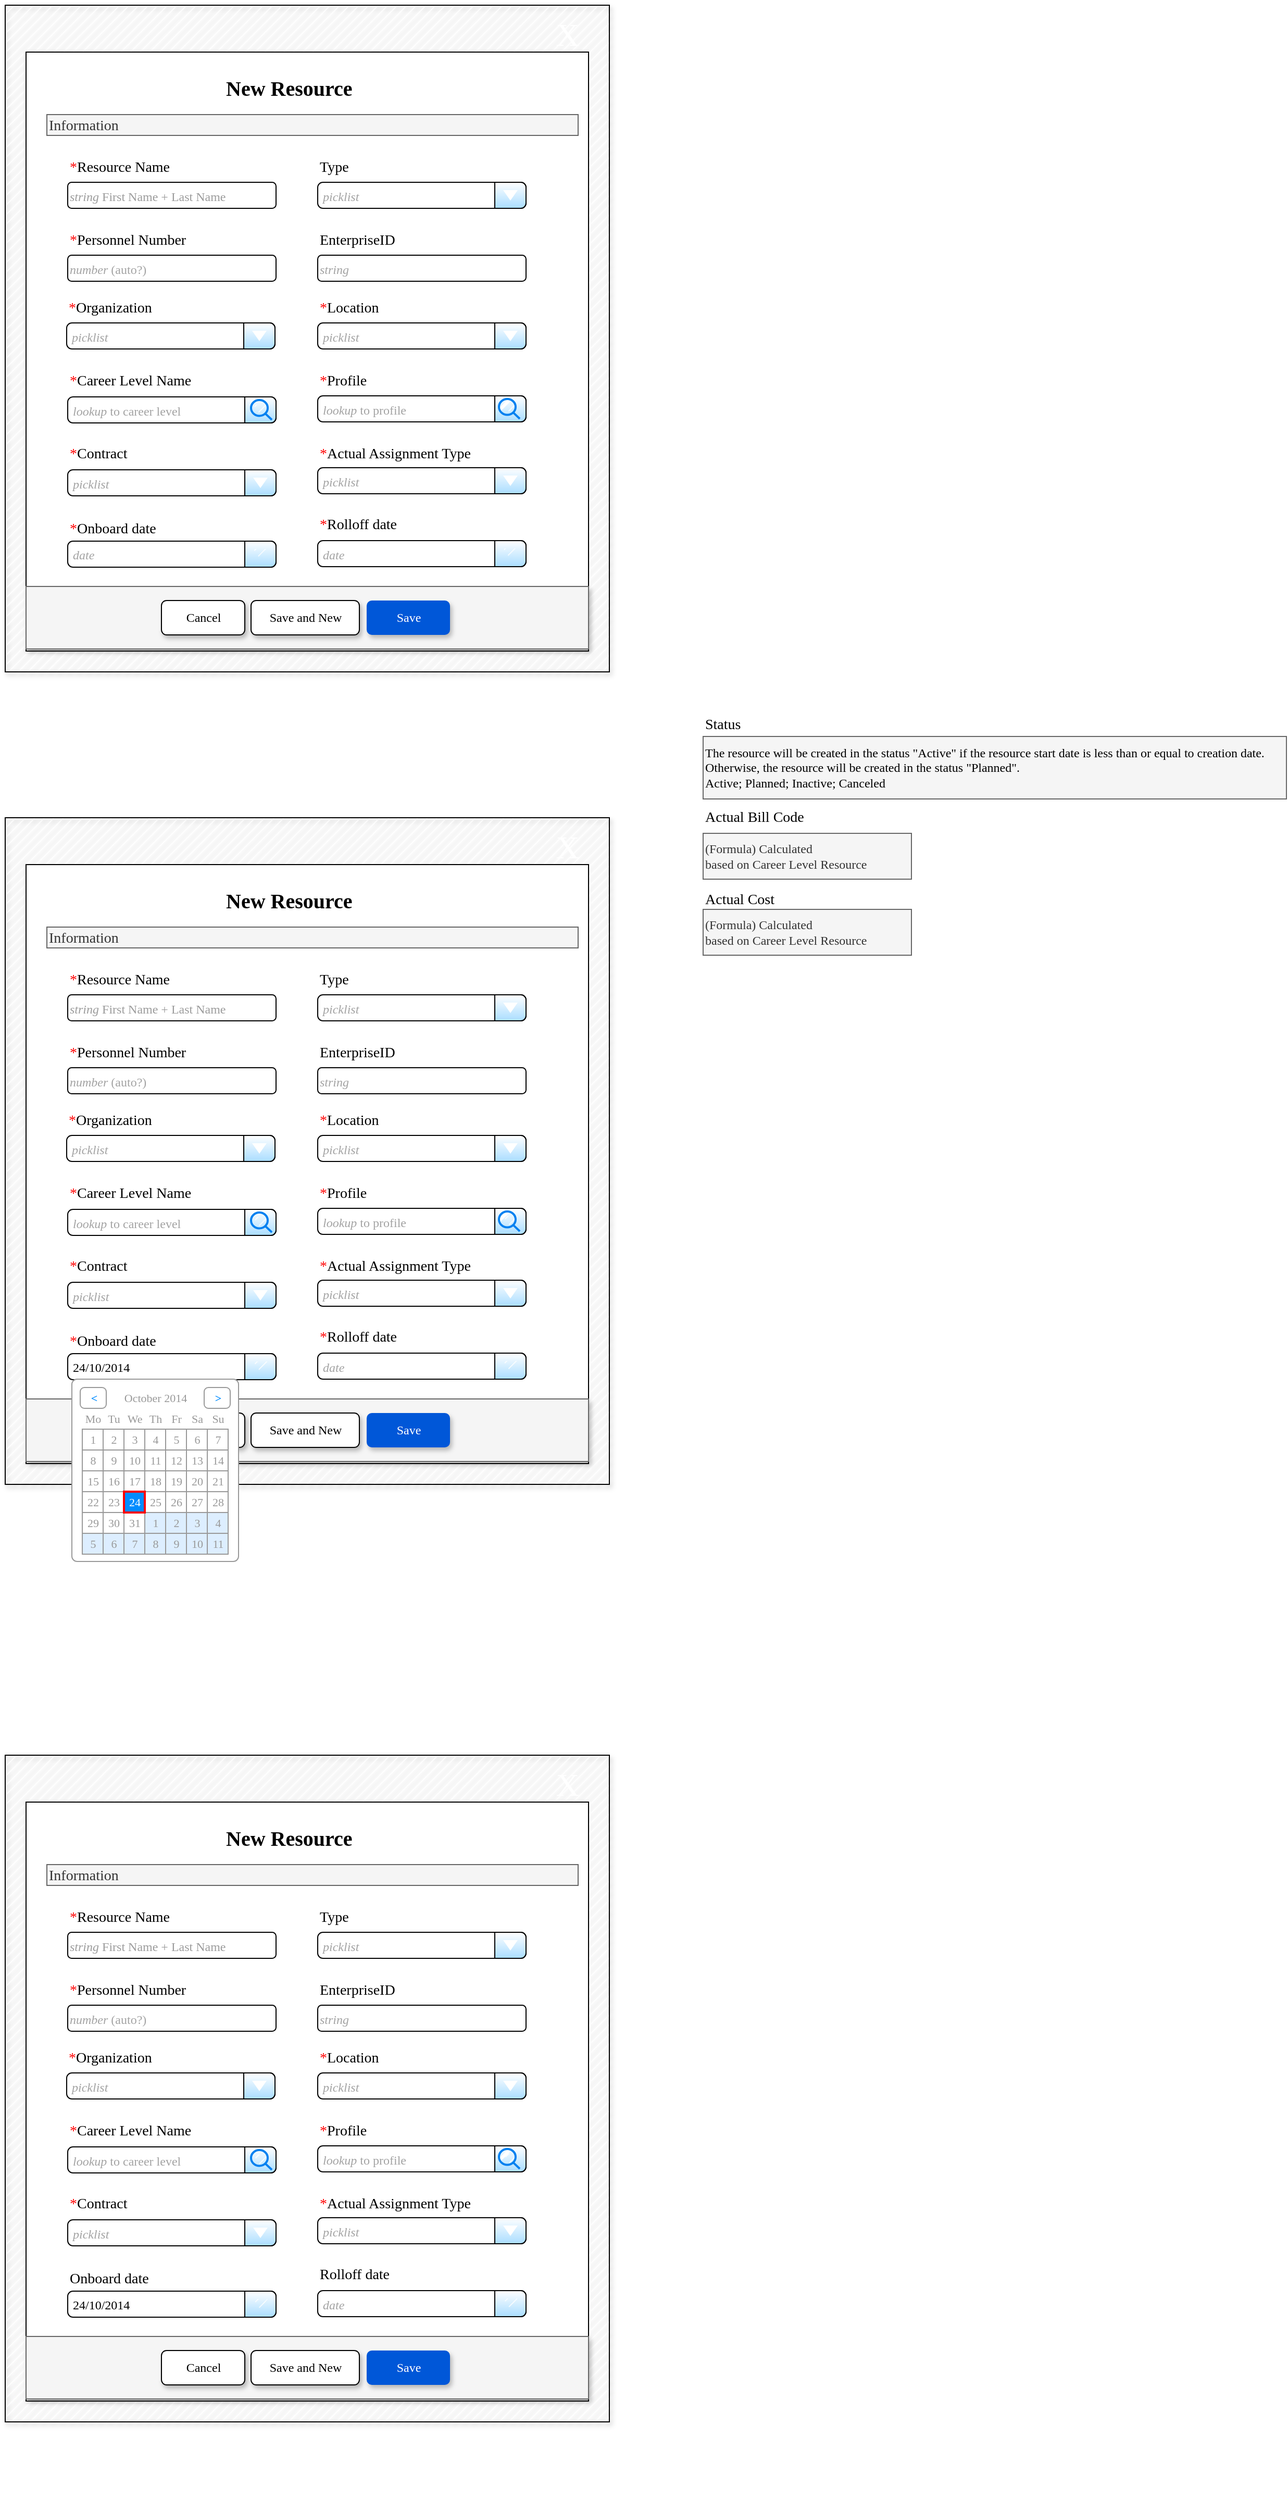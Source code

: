 <mxfile version="20.7.4" type="github">
  <diagram name="Page-1" id="03018318-947c-dd8e-b7a3-06fadd420f32">
    <mxGraphModel dx="1909" dy="984" grid="1" gridSize="10" guides="1" tooltips="1" connect="1" arrows="1" fold="1" page="1" pageScale="1" pageWidth="1100" pageHeight="850" background="none" math="0" shadow="0">
      <root>
        <mxCell id="0" />
        <mxCell id="1" parent="0" />
        <mxCell id="w6ef0og6zVdC-_Kzne1W-29" value="Actual Bill Code&lt;span style=&quot;font-size: 14px;&quot;&gt;&amp;nbsp;&lt;/span&gt;" style="text;html=1;points=[];align=left;verticalAlign=top;spacingTop=-4;fontSize=14;fontFamily=Verdana;" parent="1" vertex="1">
          <mxGeometry x="900" y="869" width="300" height="20" as="geometry" />
        </mxCell>
        <UserObject label="(Formula)&amp;nbsp;&lt;span style=&quot;font-size: 12px;&quot;&gt;Calculated&lt;br style=&quot;font-size: 12px;&quot;&gt;based on Career Level Resource&lt;/span&gt;" placeholders="1" name="Variable" id="w6ef0og6zVdC-_Kzne1W-30">
          <mxCell style="text;html=1;strokeColor=#666666;fillColor=#f5f5f5;align=left;verticalAlign=middle;whiteSpace=wrap;overflow=hidden;strokeWidth=1;fontSize=12;fontColor=#333333;fontStyle=0;fontFamily=Verdana;" parent="1" vertex="1">
            <mxGeometry x="900" y="895" width="200" height="44" as="geometry" />
          </mxCell>
        </UserObject>
        <mxCell id="w6ef0og6zVdC-_Kzne1W-35" value="&lt;font style=&quot;font-size: 14px;&quot;&gt;Actual &lt;font style=&quot;font-size: 14px;&quot;&gt;Cost&lt;/font&gt;&lt;/font&gt;" style="text;html=1;points=[];align=left;verticalAlign=top;spacingTop=-4;fontSize=14;fontFamily=Verdana;" parent="1" vertex="1">
          <mxGeometry x="900" y="948" width="300" height="20" as="geometry" />
        </mxCell>
        <UserObject label="(Formula)&amp;nbsp;&lt;span style=&quot;font-size: 12px;&quot;&gt;Calculated&lt;br style=&quot;font-size: 12px;&quot;&gt;based on Career Level Resource&lt;/span&gt;" placeholders="1" name="Variable" id="w6ef0og6zVdC-_Kzne1W-38">
          <mxCell style="text;html=1;strokeColor=#666666;fillColor=#f5f5f5;align=left;verticalAlign=middle;whiteSpace=wrap;overflow=hidden;strokeWidth=1;fontSize=12;fontColor=#333333;fontStyle=0;fontFamily=Verdana;" parent="1" vertex="1">
            <mxGeometry x="900" y="968" width="200" height="44" as="geometry" />
          </mxCell>
        </UserObject>
        <mxCell id="VZRTfVRfsdjERJp8t25M-141" value="" style="group;movable=1;resizable=1;rotatable=1;deletable=1;editable=1;connectable=1;fillColor=none;" vertex="1" connectable="0" parent="1">
          <mxGeometry x="230" y="100" width="600" height="640" as="geometry" />
        </mxCell>
        <mxCell id="VZRTfVRfsdjERJp8t25M-140" value="" style="rounded=0;whiteSpace=wrap;html=1;shadow=1;fillStyle=hatch;strokeWidth=1;fontFamily=Verdana;fontSize=12;fontColor=#000000;fillColor=#FFFFFF;movable=1;resizable=1;rotatable=1;deletable=1;editable=1;connectable=1;" vertex="1" parent="VZRTfVRfsdjERJp8t25M-141">
          <mxGeometry width="580" height="640" as="geometry" />
        </mxCell>
        <mxCell id="w6ef0og6zVdC-_Kzne1W-5" value="" style="rounded=0;whiteSpace=wrap;html=1;strokeWidth=1;fontSize=17;fontColor=#FF0000;movable=1;resizable=1;rotatable=1;deletable=1;editable=1;connectable=1;" parent="VZRTfVRfsdjERJp8t25M-141" vertex="1">
          <mxGeometry x="20" y="45" width="540" height="575" as="geometry" />
        </mxCell>
        <mxCell id="677b7b8949515195-11" value="New Resource" style="text;html=1;points=[];align=left;verticalAlign=top;spacingTop=-4;fontSize=20;fontFamily=Verdana;strokeWidth=1;fontStyle=1;movable=1;resizable=1;rotatable=1;deletable=1;editable=1;connectable=1;" parent="VZRTfVRfsdjERJp8t25M-141" vertex="1">
          <mxGeometry x="210" y="65" width="60" height="20" as="geometry" />
        </mxCell>
        <mxCell id="677b7b8949515195-27" value="&lt;font color=&quot;#ff0000&quot;&gt;*&lt;/font&gt;Resource Name" style="text;html=1;points=[];align=left;verticalAlign=top;spacingTop=-4;fontSize=14;fontFamily=Verdana;movable=1;resizable=1;rotatable=1;deletable=1;editable=1;connectable=1;" parent="VZRTfVRfsdjERJp8t25M-141" vertex="1">
          <mxGeometry x="60" y="145" width="170" height="20" as="geometry" />
        </mxCell>
        <mxCell id="w6ef0og6zVdC-_Kzne1W-1" value="&lt;font color=&quot;#9c9c9c&quot; style=&quot;font-size: 12px;&quot;&gt;&lt;i&gt;string&amp;nbsp;&lt;/i&gt;First Name + Last Name&lt;/font&gt;" style="rounded=1;whiteSpace=wrap;html=1;fontSize=17;fontFamily=Verdana;align=left;movable=1;resizable=1;rotatable=1;deletable=1;editable=1;connectable=1;" parent="VZRTfVRfsdjERJp8t25M-141" vertex="1">
          <mxGeometry x="60" y="170" width="200" height="25" as="geometry" />
        </mxCell>
        <mxCell id="w6ef0og6zVdC-_Kzne1W-6" value="Information" style="text;html=1;points=[];align=left;verticalAlign=top;spacingTop=-4;fontSize=14;fontFamily=Verdana;fillColor=#f5f5f5;fontColor=#333333;strokeColor=#666666;movable=1;resizable=1;rotatable=1;deletable=1;editable=1;connectable=1;" parent="VZRTfVRfsdjERJp8t25M-141" vertex="1">
          <mxGeometry x="40" y="105" width="510" height="20" as="geometry" />
        </mxCell>
        <mxCell id="w6ef0og6zVdC-_Kzne1W-8" value="EnterpriseID" style="text;html=1;points=[];align=left;verticalAlign=top;spacingTop=-4;fontSize=14;fontFamily=Verdana;movable=1;resizable=1;rotatable=1;deletable=1;editable=1;connectable=1;" parent="VZRTfVRfsdjERJp8t25M-141" vertex="1">
          <mxGeometry x="300" y="215" width="170" height="20" as="geometry" />
        </mxCell>
        <mxCell id="w6ef0og6zVdC-_Kzne1W-9" value="&lt;div style=&quot;&quot;&gt;&lt;span style=&quot;background-color: initial; font-size: 12px;&quot;&gt;&lt;font color=&quot;#a3a3a3&quot;&gt;&lt;i&gt;string&lt;/i&gt;&lt;/font&gt;&lt;/span&gt;&lt;/div&gt;" style="rounded=1;whiteSpace=wrap;html=1;fontSize=17;fontFamily=Verdana;align=left;movable=1;resizable=1;rotatable=1;deletable=1;editable=1;connectable=1;" parent="VZRTfVRfsdjERJp8t25M-141" vertex="1">
          <mxGeometry x="300" y="240" width="200" height="25" as="geometry" />
        </mxCell>
        <mxCell id="w6ef0og6zVdC-_Kzne1W-10" value="&lt;font color=&quot;#ff0000&quot;&gt;*&lt;/font&gt;Personnel Number" style="text;html=1;points=[];align=left;verticalAlign=top;spacingTop=-4;fontSize=14;fontFamily=Verdana;movable=1;resizable=1;rotatable=1;deletable=1;editable=1;connectable=1;" parent="VZRTfVRfsdjERJp8t25M-141" vertex="1">
          <mxGeometry x="60" y="215" width="170" height="20" as="geometry" />
        </mxCell>
        <mxCell id="w6ef0og6zVdC-_Kzne1W-12" value="&lt;font color=&quot;#ff0000&quot;&gt;*&lt;/font&gt;Organization" style="text;html=1;points=[];align=left;verticalAlign=top;spacingTop=-4;fontSize=14;fontFamily=Verdana;movable=1;resizable=1;rotatable=1;deletable=1;editable=1;connectable=1;" parent="VZRTfVRfsdjERJp8t25M-141" vertex="1">
          <mxGeometry x="59" y="280" width="170" height="20" as="geometry" />
        </mxCell>
        <mxCell id="w6ef0og6zVdC-_Kzne1W-13" value="&lt;font color=&quot;#a3a3a3&quot; style=&quot;font-size: 12px;&quot;&gt;&lt;i&gt;picklist&lt;/i&gt;&lt;/font&gt;" style="strokeWidth=1;shadow=0;dashed=0;align=center;html=1;shape=mxgraph.mockup.forms.comboBox;strokeColor=default;fillColor=default;align=left;fillColor2=#aaddff;mainText=;fontColor=default;fontSize=17;spacingLeft=3;fontFamily=Verdana;movable=1;resizable=1;rotatable=1;deletable=1;editable=1;connectable=1;" parent="VZRTfVRfsdjERJp8t25M-141" vertex="1">
          <mxGeometry x="59" y="305" width="200" height="25" as="geometry" />
        </mxCell>
        <mxCell id="w6ef0og6zVdC-_Kzne1W-14" value="&lt;div style=&quot;&quot;&gt;&lt;span style=&quot;background-color: initial; font-size: 12px;&quot;&gt;&lt;font color=&quot;#a3a3a3&quot;&gt;&lt;i&gt;number&lt;/i&gt; (auto?)&lt;/font&gt;&lt;/span&gt;&lt;/div&gt;" style="rounded=1;whiteSpace=wrap;html=1;fontSize=17;fontFamily=Verdana;align=left;movable=1;resizable=1;rotatable=1;deletable=1;editable=1;connectable=1;" parent="VZRTfVRfsdjERJp8t25M-141" vertex="1">
          <mxGeometry x="60" y="240" width="200" height="25" as="geometry" />
        </mxCell>
        <mxCell id="w6ef0og6zVdC-_Kzne1W-19" value="&lt;font color=&quot;#ff0000&quot;&gt;*&lt;/font&gt;Location" style="text;html=1;points=[];align=left;verticalAlign=top;spacingTop=-4;fontSize=14;fontFamily=Verdana;movable=1;resizable=1;rotatable=1;deletable=1;editable=1;connectable=1;" parent="VZRTfVRfsdjERJp8t25M-141" vertex="1">
          <mxGeometry x="300" y="280" width="170" height="20" as="geometry" />
        </mxCell>
        <mxCell id="w6ef0og6zVdC-_Kzne1W-20" value="&lt;i style=&quot;border-color: var(--border-color); color: rgb(163, 163, 163); font-size: 12px;&quot;&gt;picklist&lt;/i&gt;" style="strokeWidth=1;shadow=0;dashed=0;align=center;html=1;shape=mxgraph.mockup.forms.comboBox;strokeColor=default;fillColor=default;align=left;fillColor2=#aaddff;mainText=;fontColor=default;fontSize=17;spacingLeft=3;fontFamily=Verdana;movable=1;resizable=1;rotatable=1;deletable=1;editable=1;connectable=1;" parent="VZRTfVRfsdjERJp8t25M-141" vertex="1">
          <mxGeometry x="300" y="305" width="200" height="25" as="geometry" />
        </mxCell>
        <mxCell id="w6ef0og6zVdC-_Kzne1W-21" value="Type" style="text;html=1;points=[];align=left;verticalAlign=top;spacingTop=-4;fontSize=14;fontFamily=Verdana;movable=1;resizable=1;rotatable=1;deletable=1;editable=1;connectable=1;" parent="VZRTfVRfsdjERJp8t25M-141" vertex="1">
          <mxGeometry x="300" y="145" width="170" height="20" as="geometry" />
        </mxCell>
        <mxCell id="w6ef0og6zVdC-_Kzne1W-22" value="&lt;i style=&quot;border-color: var(--border-color); color: rgb(163, 163, 163); font-size: 12px;&quot;&gt;picklist&lt;/i&gt;" style="strokeWidth=1;shadow=0;dashed=0;align=center;html=1;shape=mxgraph.mockup.forms.comboBox;strokeColor=default;fillColor=default;align=left;fillColor2=#aaddff;mainText=;fontColor=default;fontSize=17;spacingLeft=3;fontFamily=Verdana;movable=1;resizable=1;rotatable=1;deletable=1;editable=1;connectable=1;" parent="VZRTfVRfsdjERJp8t25M-141" vertex="1">
          <mxGeometry x="300" y="170" width="200" height="25" as="geometry" />
        </mxCell>
        <mxCell id="w6ef0og6zVdC-_Kzne1W-23" value="&lt;font color=&quot;#ff0000&quot;&gt;*&lt;/font&gt;Profile" style="text;html=1;points=[];align=left;verticalAlign=top;spacingTop=-4;fontSize=14;fontFamily=Verdana;movable=1;resizable=1;rotatable=1;deletable=1;editable=1;connectable=1;" parent="VZRTfVRfsdjERJp8t25M-141" vertex="1">
          <mxGeometry x="300" y="350" width="170" height="20" as="geometry" />
        </mxCell>
        <mxCell id="w6ef0og6zVdC-_Kzne1W-24" value="&lt;font color=&quot;#a3a3a3&quot;&gt;&lt;span style=&quot;font-size: 12px;&quot;&gt;&lt;i&gt;lookup &lt;/i&gt;to profile&lt;/span&gt;&lt;/font&gt;" style="strokeWidth=1;shadow=0;dashed=0;align=center;html=1;shape=mxgraph.mockup.forms.comboBox;strokeColor=default;fillColor=default;align=left;fillColor2=#aaddff;mainText=;fontColor=default;fontSize=17;spacingLeft=3;fontFamily=Verdana;fillStyle=hatch;movable=1;resizable=1;rotatable=1;deletable=1;editable=1;connectable=1;" parent="VZRTfVRfsdjERJp8t25M-141" vertex="1">
          <mxGeometry x="300" y="375" width="200" height="25" as="geometry" />
        </mxCell>
        <mxCell id="w6ef0og6zVdC-_Kzne1W-25" value="&lt;font style=&quot;font-size: 14px;&quot;&gt;&lt;font style=&quot;font-size: 14px;&quot; color=&quot;#ff0000&quot;&gt;*&lt;/font&gt;Career Level Name&amp;nbsp;&lt;/font&gt;" style="text;html=1;points=[];align=left;verticalAlign=top;spacingTop=-4;fontSize=14;fontFamily=Verdana;movable=1;resizable=1;rotatable=1;deletable=1;editable=1;connectable=1;" parent="VZRTfVRfsdjERJp8t25M-141" vertex="1">
          <mxGeometry x="60" y="350" width="300" height="20" as="geometry" />
        </mxCell>
        <mxCell id="w6ef0og6zVdC-_Kzne1W-26" value="&lt;i style=&quot;border-color: var(--border-color); color: rgb(163, 163, 163); font-size: 12px;&quot;&gt;lookup&lt;/i&gt;&lt;span style=&quot;border-color: var(--border-color); color: rgb(163, 163, 163); font-size: 12px;&quot;&gt; to career level&lt;/span&gt;" style="strokeWidth=1;shadow=0;dashed=0;align=center;html=1;shape=mxgraph.mockup.forms.comboBox;strokeColor=default;fillColor=default;align=left;fillColor2=#aaddff;mainText=;fontColor=default;fontSize=17;spacingLeft=3;fontFamily=Verdana;fillStyle=hatch;movable=1;resizable=1;rotatable=1;deletable=1;editable=1;connectable=1;" parent="VZRTfVRfsdjERJp8t25M-141" vertex="1">
          <mxGeometry x="60" y="376" width="200" height="25" as="geometry" />
        </mxCell>
        <mxCell id="w6ef0og6zVdC-_Kzne1W-42" value="&lt;font style=&quot;font-size: 14px;&quot;&gt;&lt;font style=&quot;font-size: 14px;&quot; color=&quot;#ff0000&quot;&gt;*&lt;/font&gt;Actual Assignment Type&amp;nbsp;&lt;/font&gt;" style="text;html=1;points=[];align=left;verticalAlign=top;spacingTop=-4;fontSize=14;fontFamily=Verdana;movable=1;resizable=1;rotatable=1;deletable=1;editable=1;connectable=1;" parent="VZRTfVRfsdjERJp8t25M-141" vertex="1">
          <mxGeometry x="300" y="420" width="300" height="20" as="geometry" />
        </mxCell>
        <mxCell id="w6ef0og6zVdC-_Kzne1W-44" value="&lt;font style=&quot;font-size: 14px;&quot;&gt;&lt;font style=&quot;font-size: 14px;&quot; color=&quot;#ff0000&quot;&gt;*&lt;/font&gt;Contract&lt;/font&gt;" style="text;html=1;points=[];align=left;verticalAlign=top;spacingTop=-4;fontSize=14;fontFamily=Verdana;movable=1;resizable=1;rotatable=1;deletable=1;editable=1;connectable=1;" parent="VZRTfVRfsdjERJp8t25M-141" vertex="1">
          <mxGeometry x="60" y="420" width="300" height="20" as="geometry" />
        </mxCell>
        <mxCell id="w6ef0og6zVdC-_Kzne1W-45" value="&lt;i style=&quot;border-color: var(--border-color); color: rgb(163, 163, 163); font-size: 12px;&quot;&gt;picklist&lt;/i&gt;" style="strokeWidth=1;shadow=0;dashed=0;align=center;html=1;shape=mxgraph.mockup.forms.comboBox;strokeColor=default;fillColor=default;align=left;fillColor2=#aaddff;mainText=;fontColor=default;fontSize=17;spacingLeft=3;fontFamily=Verdana;movable=1;resizable=1;rotatable=1;deletable=1;editable=1;connectable=1;" parent="VZRTfVRfsdjERJp8t25M-141" vertex="1">
          <mxGeometry x="60" y="446" width="200" height="25" as="geometry" />
        </mxCell>
        <mxCell id="VZRTfVRfsdjERJp8t25M-1" value="&lt;font style=&quot;font-size: 14px;&quot;&gt;&lt;font style=&quot;font-size: 14px;&quot; color=&quot;#ff0000&quot;&gt;*&lt;/font&gt;Onboard date&lt;/font&gt;" style="text;html=1;points=[];align=left;verticalAlign=top;spacingTop=-4;fontSize=14;fontFamily=Verdana;movable=1;resizable=1;rotatable=1;deletable=1;editable=1;connectable=1;" vertex="1" parent="VZRTfVRfsdjERJp8t25M-141">
          <mxGeometry x="60" y="491.5" width="300" height="20" as="geometry" />
        </mxCell>
        <mxCell id="VZRTfVRfsdjERJp8t25M-2" value="&lt;font color=&quot;#a3a3a3&quot;&gt;&lt;span style=&quot;font-size: 12px;&quot;&gt;&lt;i&gt;date&lt;/i&gt;&lt;/span&gt;&lt;/font&gt;" style="strokeWidth=1;shadow=0;dashed=0;align=center;html=1;shape=mxgraph.mockup.forms.comboBox;strokeColor=default;fillColor=default;align=left;fillColor2=#aaddff;mainText=;fontColor=default;fontSize=17;spacingLeft=3;fontFamily=Verdana;fillStyle=hatch;movable=1;resizable=1;rotatable=1;deletable=1;editable=1;connectable=1;" vertex="1" parent="VZRTfVRfsdjERJp8t25M-141">
          <mxGeometry x="60" y="514.5" width="200" height="25" as="geometry" />
        </mxCell>
        <mxCell id="VZRTfVRfsdjERJp8t25M-57" value="&lt;font style=&quot;font-size: 14px;&quot;&gt;&lt;font style=&quot;font-size: 14px;&quot; color=&quot;#ff0000&quot;&gt;*&lt;/font&gt;&lt;font style=&quot;font-size: 14px;&quot;&gt;Rolloff&amp;nbsp;&lt;/font&gt;date&lt;/font&gt;" style="text;html=1;points=[];align=left;verticalAlign=top;spacingTop=-4;fontSize=14;fontFamily=Verdana;movable=1;resizable=1;rotatable=1;deletable=1;editable=1;connectable=1;" vertex="1" parent="VZRTfVRfsdjERJp8t25M-141">
          <mxGeometry x="300" y="488" width="300" height="20" as="geometry" />
        </mxCell>
        <mxCell id="VZRTfVRfsdjERJp8t25M-58" value="&lt;i style=&quot;border-color: var(--border-color); color: rgb(163, 163, 163); font-size: 12px;&quot;&gt;date&lt;/i&gt;" style="strokeWidth=1;shadow=0;dashed=0;align=center;html=1;shape=mxgraph.mockup.forms.comboBox;strokeColor=default;fillColor=default;align=left;fillColor2=#aaddff;mainText=;fontColor=default;fontSize=17;spacingLeft=3;fontFamily=Verdana;fillStyle=hatch;movable=1;resizable=1;rotatable=1;deletable=1;editable=1;connectable=1;" vertex="1" parent="VZRTfVRfsdjERJp8t25M-141">
          <mxGeometry x="300" y="514" width="200" height="25" as="geometry" />
        </mxCell>
        <mxCell id="VZRTfVRfsdjERJp8t25M-71" value="" style="html=1;verticalLabelPosition=bottom;align=center;labelBackgroundColor=#ffffff;verticalAlign=top;strokeWidth=2;strokeColor=#0080F0;shadow=0;dashed=0;shape=mxgraph.ios7.icons.looking_glass;fillStyle=hatch;fontFamily=Verdana;fontSize=12;fontColor=#9C9C9C;movable=1;resizable=1;rotatable=1;deletable=1;editable=1;connectable=1;" vertex="1" parent="VZRTfVRfsdjERJp8t25M-141">
          <mxGeometry x="236" y="379" width="20" height="19" as="geometry" />
        </mxCell>
        <mxCell id="VZRTfVRfsdjERJp8t25M-72" value="" style="html=1;verticalLabelPosition=bottom;align=center;labelBackgroundColor=#ffffff;verticalAlign=top;strokeWidth=2;strokeColor=#0080F0;shadow=0;dashed=0;shape=mxgraph.ios7.icons.looking_glass;fillStyle=hatch;fontFamily=Verdana;fontSize=12;fontColor=#9C9C9C;movable=1;resizable=1;rotatable=1;deletable=1;editable=1;connectable=1;" vertex="1" parent="VZRTfVRfsdjERJp8t25M-141">
          <mxGeometry x="474" y="378" width="20" height="19" as="geometry" />
        </mxCell>
        <mxCell id="VZRTfVRfsdjERJp8t25M-74" value="&lt;i style=&quot;border-color: var(--border-color); color: rgb(163, 163, 163); font-size: 12px;&quot;&gt;picklist&lt;/i&gt;" style="strokeWidth=1;shadow=0;dashed=0;align=center;html=1;shape=mxgraph.mockup.forms.comboBox;strokeColor=default;fillColor=default;align=left;fillColor2=#aaddff;mainText=;fontColor=default;fontSize=17;spacingLeft=3;fontFamily=Verdana;movable=1;resizable=1;rotatable=1;deletable=1;editable=1;connectable=1;" vertex="1" parent="VZRTfVRfsdjERJp8t25M-141">
          <mxGeometry x="300" y="444" width="200" height="25" as="geometry" />
        </mxCell>
        <mxCell id="VZRTfVRfsdjERJp8t25M-131" value="" style="shape=image;html=1;verticalAlign=top;verticalLabelPosition=bottom;labelBackgroundColor=#ffffff;imageAspect=0;aspect=fixed;image=https://cdn4.iconfinder.com/data/icons/evil-icons-user-interface/64/calendar-128.png;shadow=0;fillStyle=hatch;strokeWidth=1;fontFamily=Verdana;fontSize=12;fontColor=#9C9C9C;fillColor=#FFFFFF;movable=1;resizable=1;rotatable=1;deletable=1;editable=1;connectable=1;" vertex="1" parent="VZRTfVRfsdjERJp8t25M-141">
          <mxGeometry x="471" y="511.5" width="30" height="30" as="geometry" />
        </mxCell>
        <UserObject label="" link="data:page/id,03018318-947c-dd8e-b7a3-06fadd420f32" id="VZRTfVRfsdjERJp8t25M-132">
          <mxCell style="shape=image;html=1;verticalAlign=top;verticalLabelPosition=bottom;labelBackgroundColor=#ffffff;imageAspect=0;aspect=fixed;image=https://cdn4.iconfinder.com/data/icons/evil-icons-user-interface/64/calendar-128.png;shadow=0;fillStyle=hatch;strokeWidth=1;fontFamily=Verdana;fontSize=12;fontColor=#9C9C9C;fillColor=#FFFFFF;movable=1;resizable=1;rotatable=1;deletable=1;editable=1;connectable=1;" vertex="1" parent="VZRTfVRfsdjERJp8t25M-141">
            <mxGeometry x="231" y="512.5" width="30" height="30" as="geometry" />
          </mxCell>
        </UserObject>
        <mxCell id="VZRTfVRfsdjERJp8t25M-149" value="" style="rounded=0;whiteSpace=wrap;html=1;shadow=1;sketch=0;fillStyle=auto;strokeColor=#666666;strokeWidth=1;fontFamily=Verdana;fontSize=12;fontColor=#333333;fillColor=#f5f5f5;movable=1;resizable=1;rotatable=1;deletable=1;editable=1;connectable=1;" vertex="1" parent="VZRTfVRfsdjERJp8t25M-141">
          <mxGeometry x="20" y="558" width="540" height="60" as="geometry" />
        </mxCell>
        <mxCell id="VZRTfVRfsdjERJp8t25M-144" value="Save" style="rounded=1;fillColor=#0057D8;align=center;strokeColor=none;html=1;fontColor=#ffffff;fontSize=12;sketch=0;shadow=1;fillStyle=auto;strokeWidth=1;fontFamily=Verdana;movable=1;resizable=1;rotatable=1;deletable=1;editable=1;connectable=1;" vertex="1" parent="VZRTfVRfsdjERJp8t25M-141">
          <mxGeometry x="347" y="571.5" width="80" height="33" as="geometry" />
        </mxCell>
        <mxCell id="VZRTfVRfsdjERJp8t25M-147" value="Save and New" style="rounded=1;align=center;html=1;fontSize=12;sketch=0;shadow=1;fillStyle=auto;strokeWidth=1;fontFamily=Verdana;movable=1;resizable=1;rotatable=1;deletable=1;editable=1;connectable=1;" vertex="1" parent="VZRTfVRfsdjERJp8t25M-141">
          <mxGeometry x="236" y="571.5" width="104" height="33" as="geometry" />
        </mxCell>
        <mxCell id="VZRTfVRfsdjERJp8t25M-148" value="Cancel" style="rounded=1;align=center;html=1;fontSize=12;sketch=0;shadow=1;fillStyle=auto;strokeWidth=1;fontFamily=Verdana;movable=1;resizable=1;rotatable=1;deletable=1;editable=1;connectable=1;" vertex="1" parent="VZRTfVRfsdjERJp8t25M-141">
          <mxGeometry x="150" y="571.5" width="80" height="33" as="geometry" />
        </mxCell>
        <mxCell id="VZRTfVRfsdjERJp8t25M-152" value="X" style="text;html=1;strokeColor=none;fillColor=none;align=center;verticalAlign=middle;whiteSpace=wrap;rounded=0;shadow=1;labelBackgroundColor=none;sketch=0;fillStyle=auto;strokeWidth=1;fontFamily=Verdana;fontSize=31;fontColor=#FFFFFF;" vertex="1" parent="VZRTfVRfsdjERJp8t25M-141">
          <mxGeometry x="510" y="13" width="60" height="30" as="geometry" />
        </mxCell>
        <mxCell id="VZRTfVRfsdjERJp8t25M-142" value="Status" style="text;html=1;points=[];align=left;verticalAlign=top;spacingTop=-4;fontSize=14;fontFamily=Verdana;" vertex="1" parent="1">
          <mxGeometry x="900" y="780" width="300" height="20" as="geometry" />
        </mxCell>
        <UserObject label="&lt;font style=&quot;&quot;&gt;&lt;span style=&quot;color: black;&quot;&gt;&lt;font style=&quot;font-size: 12px;&quot;&gt;The resource will be created in the status &quot;Active&quot; if the resource start date is less than or equal to creation date. Otherwise, the resource will be created in the status &quot;Planned&quot;.&lt;br&gt;&lt;/font&gt;&lt;/span&gt;&lt;span style=&quot;font-size: 12px; color: rgb(0, 0, 0);&quot;&gt;Active;&amp;nbsp;&lt;/span&gt;&lt;span style=&quot;font-size: 12px; color: rgb(0, 0, 0);&quot;&gt;Planned; Inactive; Canceled&lt;/span&gt;&lt;/font&gt;" placeholders="1" name="Variable" id="VZRTfVRfsdjERJp8t25M-143">
          <mxCell style="text;html=1;strokeColor=#666666;fillColor=#f5f5f5;align=left;verticalAlign=middle;whiteSpace=wrap;overflow=hidden;strokeWidth=1;fontSize=12;fontColor=#333333;fontStyle=0;fontFamily=Verdana;" vertex="1" parent="1">
            <mxGeometry x="900" y="802" width="560" height="60" as="geometry" />
          </mxCell>
        </UserObject>
        <mxCell id="VZRTfVRfsdjERJp8t25M-153" value="" style="group;movable=1;resizable=1;rotatable=1;deletable=1;editable=1;connectable=1;fillColor=none;" vertex="1" connectable="0" parent="1">
          <mxGeometry x="230" y="880" width="600" height="714" as="geometry" />
        </mxCell>
        <mxCell id="VZRTfVRfsdjERJp8t25M-154" value="" style="rounded=0;whiteSpace=wrap;html=1;shadow=1;fillStyle=hatch;strokeWidth=1;fontFamily=Verdana;fontSize=12;fontColor=#000000;fillColor=#FFFFFF;movable=1;resizable=1;rotatable=1;deletable=1;editable=1;connectable=1;" vertex="1" parent="VZRTfVRfsdjERJp8t25M-153">
          <mxGeometry width="580" height="640" as="geometry" />
        </mxCell>
        <mxCell id="VZRTfVRfsdjERJp8t25M-155" value="" style="rounded=0;whiteSpace=wrap;html=1;strokeWidth=1;fontSize=17;fontColor=#FF0000;movable=1;resizable=1;rotatable=1;deletable=1;editable=1;connectable=1;" vertex="1" parent="VZRTfVRfsdjERJp8t25M-153">
          <mxGeometry x="20" y="45" width="540" height="575" as="geometry" />
        </mxCell>
        <mxCell id="VZRTfVRfsdjERJp8t25M-156" value="New Resource" style="text;html=1;points=[];align=left;verticalAlign=top;spacingTop=-4;fontSize=20;fontFamily=Verdana;strokeWidth=1;fontStyle=1;movable=1;resizable=1;rotatable=1;deletable=1;editable=1;connectable=1;" vertex="1" parent="VZRTfVRfsdjERJp8t25M-153">
          <mxGeometry x="210" y="65" width="60" height="20" as="geometry" />
        </mxCell>
        <mxCell id="VZRTfVRfsdjERJp8t25M-157" value="&lt;font color=&quot;#ff0000&quot;&gt;*&lt;/font&gt;Resource Name" style="text;html=1;points=[];align=left;verticalAlign=top;spacingTop=-4;fontSize=14;fontFamily=Verdana;movable=1;resizable=1;rotatable=1;deletable=1;editable=1;connectable=1;" vertex="1" parent="VZRTfVRfsdjERJp8t25M-153">
          <mxGeometry x="60" y="145" width="170" height="20" as="geometry" />
        </mxCell>
        <mxCell id="VZRTfVRfsdjERJp8t25M-158" value="&lt;font color=&quot;#9c9c9c&quot; style=&quot;font-size: 12px;&quot;&gt;&lt;i&gt;string&amp;nbsp;&lt;/i&gt;First Name + Last Name&lt;/font&gt;" style="rounded=1;whiteSpace=wrap;html=1;fontSize=17;fontFamily=Verdana;align=left;movable=1;resizable=1;rotatable=1;deletable=1;editable=1;connectable=1;" vertex="1" parent="VZRTfVRfsdjERJp8t25M-153">
          <mxGeometry x="60" y="170" width="200" height="25" as="geometry" />
        </mxCell>
        <mxCell id="VZRTfVRfsdjERJp8t25M-159" value="Information" style="text;html=1;points=[];align=left;verticalAlign=top;spacingTop=-4;fontSize=14;fontFamily=Verdana;fillColor=#f5f5f5;fontColor=#333333;strokeColor=#666666;movable=1;resizable=1;rotatable=1;deletable=1;editable=1;connectable=1;" vertex="1" parent="VZRTfVRfsdjERJp8t25M-153">
          <mxGeometry x="40" y="105" width="510" height="20" as="geometry" />
        </mxCell>
        <mxCell id="VZRTfVRfsdjERJp8t25M-160" value="EnterpriseID" style="text;html=1;points=[];align=left;verticalAlign=top;spacingTop=-4;fontSize=14;fontFamily=Verdana;movable=1;resizable=1;rotatable=1;deletable=1;editable=1;connectable=1;" vertex="1" parent="VZRTfVRfsdjERJp8t25M-153">
          <mxGeometry x="300" y="215" width="170" height="20" as="geometry" />
        </mxCell>
        <mxCell id="VZRTfVRfsdjERJp8t25M-161" value="&lt;div style=&quot;&quot;&gt;&lt;span style=&quot;background-color: initial; font-size: 12px;&quot;&gt;&lt;font color=&quot;#a3a3a3&quot;&gt;&lt;i&gt;string&lt;/i&gt;&lt;/font&gt;&lt;/span&gt;&lt;/div&gt;" style="rounded=1;whiteSpace=wrap;html=1;fontSize=17;fontFamily=Verdana;align=left;movable=1;resizable=1;rotatable=1;deletable=1;editable=1;connectable=1;" vertex="1" parent="VZRTfVRfsdjERJp8t25M-153">
          <mxGeometry x="300" y="240" width="200" height="25" as="geometry" />
        </mxCell>
        <mxCell id="VZRTfVRfsdjERJp8t25M-162" value="&lt;font color=&quot;#ff0000&quot;&gt;*&lt;/font&gt;Personnel Number" style="text;html=1;points=[];align=left;verticalAlign=top;spacingTop=-4;fontSize=14;fontFamily=Verdana;movable=1;resizable=1;rotatable=1;deletable=1;editable=1;connectable=1;" vertex="1" parent="VZRTfVRfsdjERJp8t25M-153">
          <mxGeometry x="60" y="215" width="170" height="20" as="geometry" />
        </mxCell>
        <mxCell id="VZRTfVRfsdjERJp8t25M-163" value="&lt;font color=&quot;#ff0000&quot;&gt;*&lt;/font&gt;Organization" style="text;html=1;points=[];align=left;verticalAlign=top;spacingTop=-4;fontSize=14;fontFamily=Verdana;movable=1;resizable=1;rotatable=1;deletable=1;editable=1;connectable=1;" vertex="1" parent="VZRTfVRfsdjERJp8t25M-153">
          <mxGeometry x="59" y="280" width="170" height="20" as="geometry" />
        </mxCell>
        <mxCell id="VZRTfVRfsdjERJp8t25M-164" value="&lt;font color=&quot;#a3a3a3&quot; style=&quot;font-size: 12px;&quot;&gt;&lt;i&gt;picklist&lt;/i&gt;&lt;/font&gt;" style="strokeWidth=1;shadow=0;dashed=0;align=center;html=1;shape=mxgraph.mockup.forms.comboBox;strokeColor=default;fillColor=default;align=left;fillColor2=#aaddff;mainText=;fontColor=default;fontSize=17;spacingLeft=3;fontFamily=Verdana;movable=1;resizable=1;rotatable=1;deletable=1;editable=1;connectable=1;" vertex="1" parent="VZRTfVRfsdjERJp8t25M-153">
          <mxGeometry x="59" y="305" width="200" height="25" as="geometry" />
        </mxCell>
        <mxCell id="VZRTfVRfsdjERJp8t25M-165" value="&lt;div style=&quot;&quot;&gt;&lt;span style=&quot;background-color: initial; font-size: 12px;&quot;&gt;&lt;font color=&quot;#a3a3a3&quot;&gt;&lt;i&gt;number&lt;/i&gt; (auto?)&lt;/font&gt;&lt;/span&gt;&lt;/div&gt;" style="rounded=1;whiteSpace=wrap;html=1;fontSize=17;fontFamily=Verdana;align=left;movable=1;resizable=1;rotatable=1;deletable=1;editable=1;connectable=1;" vertex="1" parent="VZRTfVRfsdjERJp8t25M-153">
          <mxGeometry x="60" y="240" width="200" height="25" as="geometry" />
        </mxCell>
        <mxCell id="VZRTfVRfsdjERJp8t25M-166" value="&lt;font color=&quot;#ff0000&quot;&gt;*&lt;/font&gt;Location" style="text;html=1;points=[];align=left;verticalAlign=top;spacingTop=-4;fontSize=14;fontFamily=Verdana;movable=1;resizable=1;rotatable=1;deletable=1;editable=1;connectable=1;" vertex="1" parent="VZRTfVRfsdjERJp8t25M-153">
          <mxGeometry x="300" y="280" width="170" height="20" as="geometry" />
        </mxCell>
        <mxCell id="VZRTfVRfsdjERJp8t25M-167" value="&lt;i style=&quot;border-color: var(--border-color); color: rgb(163, 163, 163); font-size: 12px;&quot;&gt;picklist&lt;/i&gt;" style="strokeWidth=1;shadow=0;dashed=0;align=center;html=1;shape=mxgraph.mockup.forms.comboBox;strokeColor=default;fillColor=default;align=left;fillColor2=#aaddff;mainText=;fontColor=default;fontSize=17;spacingLeft=3;fontFamily=Verdana;movable=1;resizable=1;rotatable=1;deletable=1;editable=1;connectable=1;" vertex="1" parent="VZRTfVRfsdjERJp8t25M-153">
          <mxGeometry x="300" y="305" width="200" height="25" as="geometry" />
        </mxCell>
        <mxCell id="VZRTfVRfsdjERJp8t25M-168" value="Type" style="text;html=1;points=[];align=left;verticalAlign=top;spacingTop=-4;fontSize=14;fontFamily=Verdana;movable=1;resizable=1;rotatable=1;deletable=1;editable=1;connectable=1;" vertex="1" parent="VZRTfVRfsdjERJp8t25M-153">
          <mxGeometry x="300" y="145" width="170" height="20" as="geometry" />
        </mxCell>
        <mxCell id="VZRTfVRfsdjERJp8t25M-169" value="&lt;i style=&quot;border-color: var(--border-color); color: rgb(163, 163, 163); font-size: 12px;&quot;&gt;picklist&lt;/i&gt;" style="strokeWidth=1;shadow=0;dashed=0;align=center;html=1;shape=mxgraph.mockup.forms.comboBox;strokeColor=default;fillColor=default;align=left;fillColor2=#aaddff;mainText=;fontColor=default;fontSize=17;spacingLeft=3;fontFamily=Verdana;movable=1;resizable=1;rotatable=1;deletable=1;editable=1;connectable=1;" vertex="1" parent="VZRTfVRfsdjERJp8t25M-153">
          <mxGeometry x="300" y="170" width="200" height="25" as="geometry" />
        </mxCell>
        <mxCell id="VZRTfVRfsdjERJp8t25M-170" value="&lt;font color=&quot;#ff0000&quot;&gt;*&lt;/font&gt;Profile" style="text;html=1;points=[];align=left;verticalAlign=top;spacingTop=-4;fontSize=14;fontFamily=Verdana;movable=1;resizable=1;rotatable=1;deletable=1;editable=1;connectable=1;" vertex="1" parent="VZRTfVRfsdjERJp8t25M-153">
          <mxGeometry x="300" y="350" width="170" height="20" as="geometry" />
        </mxCell>
        <mxCell id="VZRTfVRfsdjERJp8t25M-171" value="&lt;font color=&quot;#a3a3a3&quot;&gt;&lt;span style=&quot;font-size: 12px;&quot;&gt;&lt;i&gt;lookup &lt;/i&gt;to profile&lt;/span&gt;&lt;/font&gt;" style="strokeWidth=1;shadow=0;dashed=0;align=center;html=1;shape=mxgraph.mockup.forms.comboBox;strokeColor=default;fillColor=default;align=left;fillColor2=#aaddff;mainText=;fontColor=default;fontSize=17;spacingLeft=3;fontFamily=Verdana;fillStyle=hatch;movable=1;resizable=1;rotatable=1;deletable=1;editable=1;connectable=1;" vertex="1" parent="VZRTfVRfsdjERJp8t25M-153">
          <mxGeometry x="300" y="375" width="200" height="25" as="geometry" />
        </mxCell>
        <mxCell id="VZRTfVRfsdjERJp8t25M-172" value="&lt;font style=&quot;font-size: 14px;&quot;&gt;&lt;font style=&quot;font-size: 14px;&quot; color=&quot;#ff0000&quot;&gt;*&lt;/font&gt;Career Level Name&amp;nbsp;&lt;/font&gt;" style="text;html=1;points=[];align=left;verticalAlign=top;spacingTop=-4;fontSize=14;fontFamily=Verdana;movable=1;resizable=1;rotatable=1;deletable=1;editable=1;connectable=1;" vertex="1" parent="VZRTfVRfsdjERJp8t25M-153">
          <mxGeometry x="60" y="350" width="300" height="20" as="geometry" />
        </mxCell>
        <mxCell id="VZRTfVRfsdjERJp8t25M-173" value="&lt;i style=&quot;border-color: var(--border-color); color: rgb(163, 163, 163); font-size: 12px;&quot;&gt;lookup&lt;/i&gt;&lt;span style=&quot;border-color: var(--border-color); color: rgb(163, 163, 163); font-size: 12px;&quot;&gt; to career level&lt;/span&gt;" style="strokeWidth=1;shadow=0;dashed=0;align=center;html=1;shape=mxgraph.mockup.forms.comboBox;strokeColor=default;fillColor=default;align=left;fillColor2=#aaddff;mainText=;fontColor=default;fontSize=17;spacingLeft=3;fontFamily=Verdana;fillStyle=hatch;movable=1;resizable=1;rotatable=1;deletable=1;editable=1;connectable=1;" vertex="1" parent="VZRTfVRfsdjERJp8t25M-153">
          <mxGeometry x="60" y="376" width="200" height="25" as="geometry" />
        </mxCell>
        <mxCell id="VZRTfVRfsdjERJp8t25M-174" value="&lt;font style=&quot;font-size: 14px;&quot;&gt;&lt;font style=&quot;font-size: 14px;&quot; color=&quot;#ff0000&quot;&gt;*&lt;/font&gt;Actual Assignment Type&amp;nbsp;&lt;/font&gt;" style="text;html=1;points=[];align=left;verticalAlign=top;spacingTop=-4;fontSize=14;fontFamily=Verdana;movable=1;resizable=1;rotatable=1;deletable=1;editable=1;connectable=1;" vertex="1" parent="VZRTfVRfsdjERJp8t25M-153">
          <mxGeometry x="300" y="420" width="300" height="20" as="geometry" />
        </mxCell>
        <mxCell id="VZRTfVRfsdjERJp8t25M-175" value="&lt;font style=&quot;font-size: 14px;&quot;&gt;&lt;font style=&quot;font-size: 14px;&quot; color=&quot;#ff0000&quot;&gt;*&lt;/font&gt;Contract&lt;/font&gt;" style="text;html=1;points=[];align=left;verticalAlign=top;spacingTop=-4;fontSize=14;fontFamily=Verdana;movable=1;resizable=1;rotatable=1;deletable=1;editable=1;connectable=1;" vertex="1" parent="VZRTfVRfsdjERJp8t25M-153">
          <mxGeometry x="60" y="420" width="300" height="20" as="geometry" />
        </mxCell>
        <mxCell id="VZRTfVRfsdjERJp8t25M-176" value="&lt;i style=&quot;border-color: var(--border-color); color: rgb(163, 163, 163); font-size: 12px;&quot;&gt;picklist&lt;/i&gt;" style="strokeWidth=1;shadow=0;dashed=0;align=center;html=1;shape=mxgraph.mockup.forms.comboBox;strokeColor=default;fillColor=default;align=left;fillColor2=#aaddff;mainText=;fontColor=default;fontSize=17;spacingLeft=3;fontFamily=Verdana;movable=1;resizable=1;rotatable=1;deletable=1;editable=1;connectable=1;" vertex="1" parent="VZRTfVRfsdjERJp8t25M-153">
          <mxGeometry x="60" y="446" width="200" height="25" as="geometry" />
        </mxCell>
        <mxCell id="VZRTfVRfsdjERJp8t25M-177" value="&lt;font style=&quot;font-size: 14px;&quot;&gt;&lt;font style=&quot;font-size: 14px;&quot; color=&quot;#ff0000&quot;&gt;*&lt;/font&gt;Onboard date&lt;/font&gt;" style="text;html=1;points=[];align=left;verticalAlign=top;spacingTop=-4;fontSize=14;fontFamily=Verdana;movable=1;resizable=1;rotatable=1;deletable=1;editable=1;connectable=1;" vertex="1" parent="VZRTfVRfsdjERJp8t25M-153">
          <mxGeometry x="60" y="491.5" width="300" height="20" as="geometry" />
        </mxCell>
        <mxCell id="VZRTfVRfsdjERJp8t25M-178" value="&lt;span style=&quot;font-size: 12px;&quot;&gt;24/10/2014&lt;/span&gt;" style="strokeWidth=1;shadow=0;dashed=0;align=center;html=1;shape=mxgraph.mockup.forms.comboBox;strokeColor=default;fillColor=default;align=left;fillColor2=#aaddff;mainText=;fontColor=default;fontSize=17;spacingLeft=3;fontFamily=Verdana;fillStyle=hatch;movable=1;resizable=1;rotatable=1;deletable=1;editable=1;connectable=1;" vertex="1" parent="VZRTfVRfsdjERJp8t25M-153">
          <mxGeometry x="60" y="514.5" width="200" height="25" as="geometry" />
        </mxCell>
        <mxCell id="VZRTfVRfsdjERJp8t25M-179" value="&lt;font style=&quot;font-size: 14px;&quot;&gt;&lt;font style=&quot;font-size: 14px;&quot; color=&quot;#ff0000&quot;&gt;*&lt;/font&gt;&lt;font style=&quot;font-size: 14px;&quot;&gt;Rolloff&amp;nbsp;&lt;/font&gt;date&lt;/font&gt;" style="text;html=1;points=[];align=left;verticalAlign=top;spacingTop=-4;fontSize=14;fontFamily=Verdana;movable=1;resizable=1;rotatable=1;deletable=1;editable=1;connectable=1;" vertex="1" parent="VZRTfVRfsdjERJp8t25M-153">
          <mxGeometry x="300" y="488" width="300" height="20" as="geometry" />
        </mxCell>
        <mxCell id="VZRTfVRfsdjERJp8t25M-180" value="&lt;i style=&quot;border-color: var(--border-color); color: rgb(163, 163, 163); font-size: 12px;&quot;&gt;date&lt;/i&gt;" style="strokeWidth=1;shadow=0;dashed=0;align=center;html=1;shape=mxgraph.mockup.forms.comboBox;strokeColor=default;fillColor=default;align=left;fillColor2=#aaddff;mainText=;fontColor=default;fontSize=17;spacingLeft=3;fontFamily=Verdana;fillStyle=hatch;movable=1;resizable=1;rotatable=1;deletable=1;editable=1;connectable=1;" vertex="1" parent="VZRTfVRfsdjERJp8t25M-153">
          <mxGeometry x="300" y="514" width="200" height="25" as="geometry" />
        </mxCell>
        <mxCell id="VZRTfVRfsdjERJp8t25M-181" value="" style="html=1;verticalLabelPosition=bottom;align=center;labelBackgroundColor=#ffffff;verticalAlign=top;strokeWidth=2;strokeColor=#0080F0;shadow=0;dashed=0;shape=mxgraph.ios7.icons.looking_glass;fillStyle=hatch;fontFamily=Verdana;fontSize=12;fontColor=#9C9C9C;movable=1;resizable=1;rotatable=1;deletable=1;editable=1;connectable=1;" vertex="1" parent="VZRTfVRfsdjERJp8t25M-153">
          <mxGeometry x="236" y="379" width="20" height="19" as="geometry" />
        </mxCell>
        <mxCell id="VZRTfVRfsdjERJp8t25M-182" value="" style="html=1;verticalLabelPosition=bottom;align=center;labelBackgroundColor=#ffffff;verticalAlign=top;strokeWidth=2;strokeColor=#0080F0;shadow=0;dashed=0;shape=mxgraph.ios7.icons.looking_glass;fillStyle=hatch;fontFamily=Verdana;fontSize=12;fontColor=#9C9C9C;movable=1;resizable=1;rotatable=1;deletable=1;editable=1;connectable=1;" vertex="1" parent="VZRTfVRfsdjERJp8t25M-153">
          <mxGeometry x="474" y="378" width="20" height="19" as="geometry" />
        </mxCell>
        <mxCell id="VZRTfVRfsdjERJp8t25M-183" value="&lt;i style=&quot;border-color: var(--border-color); color: rgb(163, 163, 163); font-size: 12px;&quot;&gt;picklist&lt;/i&gt;" style="strokeWidth=1;shadow=0;dashed=0;align=center;html=1;shape=mxgraph.mockup.forms.comboBox;strokeColor=default;fillColor=default;align=left;fillColor2=#aaddff;mainText=;fontColor=default;fontSize=17;spacingLeft=3;fontFamily=Verdana;movable=1;resizable=1;rotatable=1;deletable=1;editable=1;connectable=1;" vertex="1" parent="VZRTfVRfsdjERJp8t25M-153">
          <mxGeometry x="300" y="444" width="200" height="25" as="geometry" />
        </mxCell>
        <mxCell id="VZRTfVRfsdjERJp8t25M-184" value="" style="shape=image;html=1;verticalAlign=top;verticalLabelPosition=bottom;labelBackgroundColor=#ffffff;imageAspect=0;aspect=fixed;image=https://cdn4.iconfinder.com/data/icons/evil-icons-user-interface/64/calendar-128.png;shadow=0;fillStyle=hatch;strokeWidth=1;fontFamily=Verdana;fontSize=12;fontColor=#9C9C9C;fillColor=#FFFFFF;movable=1;resizable=1;rotatable=1;deletable=1;editable=1;connectable=1;" vertex="1" parent="VZRTfVRfsdjERJp8t25M-153">
          <mxGeometry x="471" y="511.5" width="30" height="30" as="geometry" />
        </mxCell>
        <mxCell id="VZRTfVRfsdjERJp8t25M-185" value="" style="shape=image;html=1;verticalAlign=top;verticalLabelPosition=bottom;labelBackgroundColor=#ffffff;imageAspect=0;aspect=fixed;image=https://cdn4.iconfinder.com/data/icons/evil-icons-user-interface/64/calendar-128.png;shadow=0;fillStyle=hatch;strokeWidth=1;fontFamily=Verdana;fontSize=12;fontColor=#9C9C9C;fillColor=#FFFFFF;movable=1;resizable=1;rotatable=1;deletable=1;editable=1;connectable=1;" vertex="1" parent="VZRTfVRfsdjERJp8t25M-153">
          <mxGeometry x="231" y="512.5" width="30" height="30" as="geometry" />
        </mxCell>
        <mxCell id="VZRTfVRfsdjERJp8t25M-186" value="" style="rounded=0;whiteSpace=wrap;html=1;shadow=1;sketch=0;fillStyle=auto;strokeColor=#666666;strokeWidth=1;fontFamily=Verdana;fontSize=12;fontColor=#333333;fillColor=#f5f5f5;movable=1;resizable=1;rotatable=1;deletable=1;editable=1;connectable=1;" vertex="1" parent="VZRTfVRfsdjERJp8t25M-153">
          <mxGeometry x="20" y="558" width="540" height="60" as="geometry" />
        </mxCell>
        <mxCell id="VZRTfVRfsdjERJp8t25M-187" value="Save" style="rounded=1;fillColor=#0057D8;align=center;strokeColor=none;html=1;fontColor=#ffffff;fontSize=12;sketch=0;shadow=1;fillStyle=auto;strokeWidth=1;fontFamily=Verdana;movable=1;resizable=1;rotatable=1;deletable=1;editable=1;connectable=1;" vertex="1" parent="VZRTfVRfsdjERJp8t25M-153">
          <mxGeometry x="347" y="571.5" width="80" height="33" as="geometry" />
        </mxCell>
        <mxCell id="VZRTfVRfsdjERJp8t25M-188" value="Save and New" style="rounded=1;align=center;html=1;fontSize=12;sketch=0;shadow=1;fillStyle=auto;strokeWidth=1;fontFamily=Verdana;movable=1;resizable=1;rotatable=1;deletable=1;editable=1;connectable=1;" vertex="1" parent="VZRTfVRfsdjERJp8t25M-153">
          <mxGeometry x="236" y="571.5" width="104" height="33" as="geometry" />
        </mxCell>
        <mxCell id="VZRTfVRfsdjERJp8t25M-189" value="Cancel" style="rounded=1;align=center;html=1;fontSize=12;sketch=0;shadow=1;fillStyle=auto;strokeWidth=1;fontFamily=Verdana;movable=1;resizable=1;rotatable=1;deletable=1;editable=1;connectable=1;" vertex="1" parent="VZRTfVRfsdjERJp8t25M-153">
          <mxGeometry x="150" y="571.5" width="80" height="33" as="geometry" />
        </mxCell>
        <mxCell id="VZRTfVRfsdjERJp8t25M-190" value="X" style="text;html=1;strokeColor=none;fillColor=none;align=center;verticalAlign=middle;whiteSpace=wrap;rounded=0;shadow=1;labelBackgroundColor=none;sketch=0;fillStyle=auto;strokeWidth=1;fontFamily=Verdana;fontSize=31;fontColor=#FFFFFF;" vertex="1" parent="VZRTfVRfsdjERJp8t25M-153">
          <mxGeometry x="510" y="13" width="60" height="30" as="geometry" />
        </mxCell>
        <mxCell id="VZRTfVRfsdjERJp8t25M-354" value="" style="strokeWidth=1;shadow=0;dashed=0;align=center;html=1;shape=mxgraph.mockup.forms.rrect;rSize=5;strokeColor=#999999;fillColor=#ffffff;labelBackgroundColor=none;sketch=0;fillStyle=auto;fontFamily=Verdana;fontSize=11;fontColor=#000000;" vertex="1" parent="VZRTfVRfsdjERJp8t25M-153">
          <mxGeometry x="64" y="539" width="160" height="175" as="geometry" />
        </mxCell>
        <mxCell id="VZRTfVRfsdjERJp8t25M-355" value="October 2014" style="strokeWidth=1;shadow=0;dashed=0;align=center;html=1;shape=mxgraph.mockup.forms.anchor;fontColor=#999999;labelBackgroundColor=none;sketch=0;fillStyle=auto;strokeColor=#FFFFFF;fontFamily=Verdana;fontSize=11;fillColor=none;" vertex="1" parent="VZRTfVRfsdjERJp8t25M-354">
          <mxGeometry x="30" y="8" width="100" height="20" as="geometry" />
        </mxCell>
        <mxCell id="VZRTfVRfsdjERJp8t25M-356" value="&amp;lt;" style="strokeWidth=1;shadow=0;dashed=0;align=center;html=1;shape=mxgraph.mockup.forms.rrect;rSize=4;strokeColor=#999999;fontColor=#008cff;fontSize=11;fontStyle=1;labelBackgroundColor=none;sketch=0;fillStyle=auto;fontFamily=Verdana;fillColor=none;" vertex="1" parent="VZRTfVRfsdjERJp8t25M-354">
          <mxGeometry x="8" y="8" width="25" height="20" as="geometry" />
        </mxCell>
        <mxCell id="VZRTfVRfsdjERJp8t25M-357" value="&amp;gt;" style="strokeWidth=1;shadow=0;dashed=0;align=center;html=1;shape=mxgraph.mockup.forms.rrect;rSize=4;strokeColor=#999999;fontColor=#008cff;fontSize=11;fontStyle=1;labelBackgroundColor=none;sketch=0;fillStyle=auto;fontFamily=Verdana;fillColor=none;" vertex="1" parent="VZRTfVRfsdjERJp8t25M-354">
          <mxGeometry x="127" y="8" width="25" height="20" as="geometry" />
        </mxCell>
        <mxCell id="VZRTfVRfsdjERJp8t25M-358" value="Mo" style="strokeWidth=1;shadow=0;dashed=0;align=center;html=1;shape=mxgraph.mockup.forms.anchor;fontColor=#999999;labelBackgroundColor=none;sketch=0;fillStyle=auto;strokeColor=#FFFFFF;fontFamily=Verdana;fontSize=11;fillColor=none;" vertex="1" parent="VZRTfVRfsdjERJp8t25M-354">
          <mxGeometry x="10" y="28" width="20" height="20" as="geometry" />
        </mxCell>
        <mxCell id="VZRTfVRfsdjERJp8t25M-359" value="Tu" style="strokeWidth=1;shadow=0;dashed=0;align=center;html=1;shape=mxgraph.mockup.forms.anchor;fontColor=#999999;labelBackgroundColor=none;sketch=0;fillStyle=auto;strokeColor=#FFFFFF;fontFamily=Verdana;fontSize=11;fillColor=none;" vertex="1" parent="VZRTfVRfsdjERJp8t25M-354">
          <mxGeometry x="30" y="28" width="20" height="20" as="geometry" />
        </mxCell>
        <mxCell id="VZRTfVRfsdjERJp8t25M-360" value="We" style="strokeWidth=1;shadow=0;dashed=0;align=center;html=1;shape=mxgraph.mockup.forms.anchor;fontColor=#999999;labelBackgroundColor=none;sketch=0;fillStyle=auto;strokeColor=#FFFFFF;fontFamily=Verdana;fontSize=11;fillColor=none;" vertex="1" parent="VZRTfVRfsdjERJp8t25M-354">
          <mxGeometry x="50" y="28" width="20" height="20" as="geometry" />
        </mxCell>
        <mxCell id="VZRTfVRfsdjERJp8t25M-361" value="Th" style="strokeWidth=1;shadow=0;dashed=0;align=center;html=1;shape=mxgraph.mockup.forms.anchor;fontColor=#999999;labelBackgroundColor=none;sketch=0;fillStyle=auto;strokeColor=#FFFFFF;fontFamily=Verdana;fontSize=11;fillColor=none;" vertex="1" parent="VZRTfVRfsdjERJp8t25M-354">
          <mxGeometry x="70" y="28" width="20" height="20" as="geometry" />
        </mxCell>
        <mxCell id="VZRTfVRfsdjERJp8t25M-362" value="Fr" style="strokeWidth=1;shadow=0;dashed=0;align=center;html=1;shape=mxgraph.mockup.forms.anchor;fontColor=#999999;labelBackgroundColor=none;sketch=0;fillStyle=auto;strokeColor=#FFFFFF;fontFamily=Verdana;fontSize=11;fillColor=none;" vertex="1" parent="VZRTfVRfsdjERJp8t25M-354">
          <mxGeometry x="90" y="28" width="20" height="20" as="geometry" />
        </mxCell>
        <mxCell id="VZRTfVRfsdjERJp8t25M-363" value="Sa" style="strokeWidth=1;shadow=0;dashed=0;align=center;html=1;shape=mxgraph.mockup.forms.anchor;fontColor=#999999;labelBackgroundColor=none;sketch=0;fillStyle=auto;strokeColor=#FFFFFF;fontFamily=Verdana;fontSize=11;fillColor=none;" vertex="1" parent="VZRTfVRfsdjERJp8t25M-354">
          <mxGeometry x="110" y="28" width="20" height="20" as="geometry" />
        </mxCell>
        <mxCell id="VZRTfVRfsdjERJp8t25M-364" value="Su" style="strokeWidth=1;shadow=0;dashed=0;align=center;html=1;shape=mxgraph.mockup.forms.anchor;fontColor=#999999;labelBackgroundColor=none;sketch=0;fillStyle=auto;strokeColor=#FFFFFF;fontFamily=Verdana;fontSize=11;fillColor=none;" vertex="1" parent="VZRTfVRfsdjERJp8t25M-354">
          <mxGeometry x="130" y="28" width="20" height="20" as="geometry" />
        </mxCell>
        <mxCell id="VZRTfVRfsdjERJp8t25M-365" value="1" style="strokeWidth=1;shadow=0;dashed=0;align=center;html=1;shape=mxgraph.mockup.forms.rrect;rSize=0;strokeColor=#999999;fontColor=#999999;labelBackgroundColor=none;sketch=0;fillStyle=auto;fontFamily=Verdana;fontSize=11;fillColor=none;" vertex="1" parent="VZRTfVRfsdjERJp8t25M-354">
          <mxGeometry x="10" y="48" width="20" height="20" as="geometry" />
        </mxCell>
        <mxCell id="VZRTfVRfsdjERJp8t25M-366" value="2" style="strokeWidth=1;shadow=0;dashed=0;align=center;html=1;shape=mxgraph.mockup.forms.rrect;rSize=0;strokeColor=#999999;fontColor=#999999;labelBackgroundColor=none;sketch=0;fillStyle=auto;fontFamily=Verdana;fontSize=11;fillColor=none;" vertex="1" parent="VZRTfVRfsdjERJp8t25M-354">
          <mxGeometry x="30" y="48" width="20" height="20" as="geometry" />
        </mxCell>
        <mxCell id="VZRTfVRfsdjERJp8t25M-367" value="3" style="strokeWidth=1;shadow=0;dashed=0;align=center;html=1;shape=mxgraph.mockup.forms.rrect;rSize=0;strokeColor=#999999;fontColor=#999999;labelBackgroundColor=none;sketch=0;fillStyle=auto;fontFamily=Verdana;fontSize=11;fillColor=none;" vertex="1" parent="VZRTfVRfsdjERJp8t25M-354">
          <mxGeometry x="50" y="48" width="20" height="20" as="geometry" />
        </mxCell>
        <mxCell id="VZRTfVRfsdjERJp8t25M-368" value="4" style="strokeWidth=1;shadow=0;dashed=0;align=center;html=1;shape=mxgraph.mockup.forms.rrect;rSize=0;strokeColor=#999999;fontColor=#999999;labelBackgroundColor=none;sketch=0;fillStyle=auto;fontFamily=Verdana;fontSize=11;fillColor=none;" vertex="1" parent="VZRTfVRfsdjERJp8t25M-354">
          <mxGeometry x="70" y="48" width="20" height="20" as="geometry" />
        </mxCell>
        <mxCell id="VZRTfVRfsdjERJp8t25M-369" value="5" style="strokeWidth=1;shadow=0;dashed=0;align=center;html=1;shape=mxgraph.mockup.forms.rrect;rSize=0;strokeColor=#999999;fontColor=#999999;labelBackgroundColor=none;sketch=0;fillStyle=auto;fontFamily=Verdana;fontSize=11;fillColor=none;" vertex="1" parent="VZRTfVRfsdjERJp8t25M-354">
          <mxGeometry x="90" y="48" width="20" height="20" as="geometry" />
        </mxCell>
        <mxCell id="VZRTfVRfsdjERJp8t25M-370" value="6" style="strokeWidth=1;shadow=0;dashed=0;align=center;html=1;shape=mxgraph.mockup.forms.rrect;rSize=0;strokeColor=#999999;fontColor=#999999;labelBackgroundColor=none;sketch=0;fillStyle=auto;fontFamily=Verdana;fontSize=11;fillColor=none;" vertex="1" parent="VZRTfVRfsdjERJp8t25M-354">
          <mxGeometry x="110" y="48" width="20" height="20" as="geometry" />
        </mxCell>
        <mxCell id="VZRTfVRfsdjERJp8t25M-371" value="7" style="strokeWidth=1;shadow=0;dashed=0;align=center;html=1;shape=mxgraph.mockup.forms.rrect;rSize=0;strokeColor=#999999;fontColor=#999999;labelBackgroundColor=none;sketch=0;fillStyle=auto;fontFamily=Verdana;fontSize=11;fillColor=none;" vertex="1" parent="VZRTfVRfsdjERJp8t25M-354">
          <mxGeometry x="130" y="48" width="20" height="20" as="geometry" />
        </mxCell>
        <mxCell id="VZRTfVRfsdjERJp8t25M-372" value="8" style="strokeWidth=1;shadow=0;dashed=0;align=center;html=1;shape=mxgraph.mockup.forms.rrect;rSize=0;strokeColor=#999999;fontColor=#999999;labelBackgroundColor=none;sketch=0;fillStyle=auto;fontFamily=Verdana;fontSize=11;fillColor=none;" vertex="1" parent="VZRTfVRfsdjERJp8t25M-354">
          <mxGeometry x="10" y="68" width="20" height="20" as="geometry" />
        </mxCell>
        <mxCell id="VZRTfVRfsdjERJp8t25M-373" value="9" style="strokeWidth=1;shadow=0;dashed=0;align=center;html=1;shape=mxgraph.mockup.forms.rrect;rSize=0;strokeColor=#999999;fontColor=#999999;labelBackgroundColor=none;sketch=0;fillStyle=auto;fontFamily=Verdana;fontSize=11;fillColor=none;" vertex="1" parent="VZRTfVRfsdjERJp8t25M-354">
          <mxGeometry x="30" y="68" width="20" height="20" as="geometry" />
        </mxCell>
        <mxCell id="VZRTfVRfsdjERJp8t25M-374" value="10" style="strokeWidth=1;shadow=0;dashed=0;align=center;html=1;shape=mxgraph.mockup.forms.rrect;rSize=0;strokeColor=#999999;fontColor=#999999;labelBackgroundColor=none;sketch=0;fillStyle=auto;fontFamily=Verdana;fontSize=11;fillColor=none;" vertex="1" parent="VZRTfVRfsdjERJp8t25M-354">
          <mxGeometry x="50" y="68" width="20" height="20" as="geometry" />
        </mxCell>
        <mxCell id="VZRTfVRfsdjERJp8t25M-375" value="11" style="strokeWidth=1;shadow=0;dashed=0;align=center;html=1;shape=mxgraph.mockup.forms.rrect;rSize=0;strokeColor=#999999;fontColor=#999999;labelBackgroundColor=none;sketch=0;fillStyle=auto;fontFamily=Verdana;fontSize=11;fillColor=none;" vertex="1" parent="VZRTfVRfsdjERJp8t25M-354">
          <mxGeometry x="70" y="68" width="20" height="20" as="geometry" />
        </mxCell>
        <mxCell id="VZRTfVRfsdjERJp8t25M-376" value="12" style="strokeWidth=1;shadow=0;dashed=0;align=center;html=1;shape=mxgraph.mockup.forms.rrect;rSize=0;strokeColor=#999999;fontColor=#999999;labelBackgroundColor=none;sketch=0;fillStyle=auto;fontFamily=Verdana;fontSize=11;fillColor=none;" vertex="1" parent="VZRTfVRfsdjERJp8t25M-354">
          <mxGeometry x="90" y="68" width="20" height="20" as="geometry" />
        </mxCell>
        <mxCell id="VZRTfVRfsdjERJp8t25M-377" value="13" style="strokeWidth=1;shadow=0;dashed=0;align=center;html=1;shape=mxgraph.mockup.forms.rrect;rSize=0;strokeColor=#999999;fontColor=#999999;labelBackgroundColor=none;sketch=0;fillStyle=auto;fontFamily=Verdana;fontSize=11;fillColor=none;" vertex="1" parent="VZRTfVRfsdjERJp8t25M-354">
          <mxGeometry x="110" y="68" width="20" height="20" as="geometry" />
        </mxCell>
        <mxCell id="VZRTfVRfsdjERJp8t25M-378" value="14" style="strokeWidth=1;shadow=0;dashed=0;align=center;html=1;shape=mxgraph.mockup.forms.rrect;rSize=0;strokeColor=#999999;fontColor=#999999;labelBackgroundColor=none;sketch=0;fillStyle=auto;fontFamily=Verdana;fontSize=11;fillColor=none;" vertex="1" parent="VZRTfVRfsdjERJp8t25M-354">
          <mxGeometry x="130" y="68" width="20" height="20" as="geometry" />
        </mxCell>
        <mxCell id="VZRTfVRfsdjERJp8t25M-379" value="15" style="strokeWidth=1;shadow=0;dashed=0;align=center;html=1;shape=mxgraph.mockup.forms.rrect;rSize=0;strokeColor=#999999;fontColor=#999999;labelBackgroundColor=none;sketch=0;fillStyle=auto;fontFamily=Verdana;fontSize=11;fillColor=none;" vertex="1" parent="VZRTfVRfsdjERJp8t25M-354">
          <mxGeometry x="10" y="88" width="20" height="20" as="geometry" />
        </mxCell>
        <mxCell id="VZRTfVRfsdjERJp8t25M-380" value="16" style="strokeWidth=1;shadow=0;dashed=0;align=center;html=1;shape=mxgraph.mockup.forms.rrect;rSize=0;strokeColor=#999999;fontColor=#999999;labelBackgroundColor=none;sketch=0;fillStyle=auto;fontFamily=Verdana;fontSize=11;fillColor=none;" vertex="1" parent="VZRTfVRfsdjERJp8t25M-354">
          <mxGeometry x="30" y="88" width="20" height="20" as="geometry" />
        </mxCell>
        <mxCell id="VZRTfVRfsdjERJp8t25M-381" value="17" style="strokeWidth=1;shadow=0;dashed=0;align=center;html=1;shape=mxgraph.mockup.forms.rrect;rSize=0;strokeColor=#999999;fontColor=#999999;labelBackgroundColor=none;sketch=0;fillStyle=auto;fontFamily=Verdana;fontSize=11;fillColor=none;" vertex="1" parent="VZRTfVRfsdjERJp8t25M-354">
          <mxGeometry x="50" y="88" width="20" height="20" as="geometry" />
        </mxCell>
        <mxCell id="VZRTfVRfsdjERJp8t25M-382" value="18" style="strokeWidth=1;shadow=0;dashed=0;align=center;html=1;shape=mxgraph.mockup.forms.rrect;rSize=0;strokeColor=#999999;fontColor=#999999;labelBackgroundColor=none;sketch=0;fillStyle=auto;fontFamily=Verdana;fontSize=11;fillColor=none;" vertex="1" parent="VZRTfVRfsdjERJp8t25M-354">
          <mxGeometry x="70" y="88" width="20" height="20" as="geometry" />
        </mxCell>
        <mxCell id="VZRTfVRfsdjERJp8t25M-383" value="19" style="strokeWidth=1;shadow=0;dashed=0;align=center;html=1;shape=mxgraph.mockup.forms.rrect;rSize=0;strokeColor=#999999;fontColor=#999999;labelBackgroundColor=none;sketch=0;fillStyle=auto;fontFamily=Verdana;fontSize=11;fillColor=none;" vertex="1" parent="VZRTfVRfsdjERJp8t25M-354">
          <mxGeometry x="90" y="88" width="20" height="20" as="geometry" />
        </mxCell>
        <mxCell id="VZRTfVRfsdjERJp8t25M-384" value="20" style="strokeWidth=1;shadow=0;dashed=0;align=center;html=1;shape=mxgraph.mockup.forms.rrect;rSize=0;strokeColor=#999999;fontColor=#999999;labelBackgroundColor=none;sketch=0;fillStyle=auto;fontFamily=Verdana;fontSize=11;fillColor=none;" vertex="1" parent="VZRTfVRfsdjERJp8t25M-354">
          <mxGeometry x="110" y="88" width="20" height="20" as="geometry" />
        </mxCell>
        <mxCell id="VZRTfVRfsdjERJp8t25M-385" value="21" style="strokeWidth=1;shadow=0;dashed=0;align=center;html=1;shape=mxgraph.mockup.forms.rrect;rSize=0;strokeColor=#999999;fontColor=#999999;labelBackgroundColor=none;sketch=0;fillStyle=auto;fontFamily=Verdana;fontSize=11;fillColor=none;" vertex="1" parent="VZRTfVRfsdjERJp8t25M-354">
          <mxGeometry x="130" y="88" width="20" height="20" as="geometry" />
        </mxCell>
        <mxCell id="VZRTfVRfsdjERJp8t25M-386" value="22" style="strokeWidth=1;shadow=0;dashed=0;align=center;html=1;shape=mxgraph.mockup.forms.rrect;rSize=0;strokeColor=#999999;fontColor=#999999;labelBackgroundColor=none;sketch=0;fillStyle=auto;fontFamily=Verdana;fontSize=11;fillColor=none;" vertex="1" parent="VZRTfVRfsdjERJp8t25M-354">
          <mxGeometry x="10" y="108" width="20" height="20" as="geometry" />
        </mxCell>
        <mxCell id="VZRTfVRfsdjERJp8t25M-387" value="23" style="strokeWidth=1;shadow=0;dashed=0;align=center;html=1;shape=mxgraph.mockup.forms.rrect;rSize=0;strokeColor=#999999;fontColor=#999999;labelBackgroundColor=none;sketch=0;fillStyle=auto;fontFamily=Verdana;fontSize=11;fillColor=none;" vertex="1" parent="VZRTfVRfsdjERJp8t25M-354">
          <mxGeometry x="30" y="108" width="20" height="20" as="geometry" />
        </mxCell>
        <mxCell id="VZRTfVRfsdjERJp8t25M-388" value="25" style="strokeWidth=1;shadow=0;dashed=0;align=center;html=1;shape=mxgraph.mockup.forms.rrect;rSize=0;strokeColor=#999999;fontColor=#999999;labelBackgroundColor=none;sketch=0;fillStyle=auto;fontFamily=Verdana;fontSize=11;fillColor=none;" vertex="1" parent="VZRTfVRfsdjERJp8t25M-354">
          <mxGeometry x="70" y="108" width="20" height="20" as="geometry" />
        </mxCell>
        <mxCell id="VZRTfVRfsdjERJp8t25M-389" value="26" style="strokeWidth=1;shadow=0;dashed=0;align=center;html=1;shape=mxgraph.mockup.forms.rrect;rSize=0;strokeColor=#999999;fontColor=#999999;labelBackgroundColor=none;sketch=0;fillStyle=auto;fontFamily=Verdana;fontSize=11;fillColor=none;" vertex="1" parent="VZRTfVRfsdjERJp8t25M-354">
          <mxGeometry x="90" y="108" width="20" height="20" as="geometry" />
        </mxCell>
        <mxCell id="VZRTfVRfsdjERJp8t25M-390" value="27" style="strokeWidth=1;shadow=0;dashed=0;align=center;html=1;shape=mxgraph.mockup.forms.rrect;rSize=0;strokeColor=#999999;fontColor=#999999;labelBackgroundColor=none;sketch=0;fillStyle=auto;fontFamily=Verdana;fontSize=11;fillColor=none;" vertex="1" parent="VZRTfVRfsdjERJp8t25M-354">
          <mxGeometry x="110" y="108" width="20" height="20" as="geometry" />
        </mxCell>
        <mxCell id="VZRTfVRfsdjERJp8t25M-391" value="28" style="strokeWidth=1;shadow=0;dashed=0;align=center;html=1;shape=mxgraph.mockup.forms.rrect;rSize=0;strokeColor=#999999;fontColor=#999999;labelBackgroundColor=none;sketch=0;fillStyle=auto;fontFamily=Verdana;fontSize=11;fillColor=none;" vertex="1" parent="VZRTfVRfsdjERJp8t25M-354">
          <mxGeometry x="130" y="108" width="20" height="20" as="geometry" />
        </mxCell>
        <mxCell id="VZRTfVRfsdjERJp8t25M-392" value="29" style="strokeWidth=1;shadow=0;dashed=0;align=center;html=1;shape=mxgraph.mockup.forms.rrect;rSize=0;strokeColor=#999999;fontColor=#999999;labelBackgroundColor=none;sketch=0;fillStyle=auto;fontFamily=Verdana;fontSize=11;fillColor=none;" vertex="1" parent="VZRTfVRfsdjERJp8t25M-354">
          <mxGeometry x="10" y="128" width="20" height="20" as="geometry" />
        </mxCell>
        <mxCell id="VZRTfVRfsdjERJp8t25M-393" value="30" style="strokeWidth=1;shadow=0;dashed=0;align=center;html=1;shape=mxgraph.mockup.forms.rrect;rSize=0;strokeColor=#999999;fontColor=#999999;labelBackgroundColor=none;sketch=0;fillStyle=auto;fontFamily=Verdana;fontSize=11;fillColor=none;" vertex="1" parent="VZRTfVRfsdjERJp8t25M-354">
          <mxGeometry x="30" y="128" width="20" height="20" as="geometry" />
        </mxCell>
        <mxCell id="VZRTfVRfsdjERJp8t25M-394" value="31" style="strokeWidth=1;shadow=0;dashed=0;align=center;html=1;shape=mxgraph.mockup.forms.rrect;rSize=0;strokeColor=#999999;fontColor=#999999;labelBackgroundColor=none;sketch=0;fillStyle=auto;fontFamily=Verdana;fontSize=11;fillColor=none;" vertex="1" parent="VZRTfVRfsdjERJp8t25M-354">
          <mxGeometry x="50" y="128" width="20" height="20" as="geometry" />
        </mxCell>
        <mxCell id="VZRTfVRfsdjERJp8t25M-395" value="1" style="strokeWidth=1;shadow=0;dashed=0;align=center;html=1;shape=mxgraph.mockup.forms.rrect;rSize=0;strokeColor=#999999;fontColor=#999999;fillColor=#ddeeff;labelBackgroundColor=none;sketch=0;fillStyle=auto;fontFamily=Verdana;fontSize=11;" vertex="1" parent="VZRTfVRfsdjERJp8t25M-354">
          <mxGeometry x="70" y="128" width="20" height="20" as="geometry" />
        </mxCell>
        <mxCell id="VZRTfVRfsdjERJp8t25M-396" value="2" style="strokeWidth=1;shadow=0;dashed=0;align=center;html=1;shape=mxgraph.mockup.forms.rrect;rSize=0;strokeColor=#999999;fontColor=#999999;fillColor=#ddeeff;labelBackgroundColor=none;sketch=0;fillStyle=auto;fontFamily=Verdana;fontSize=11;" vertex="1" parent="VZRTfVRfsdjERJp8t25M-354">
          <mxGeometry x="90" y="128" width="20" height="20" as="geometry" />
        </mxCell>
        <mxCell id="VZRTfVRfsdjERJp8t25M-397" value="3" style="strokeWidth=1;shadow=0;dashed=0;align=center;html=1;shape=mxgraph.mockup.forms.rrect;rSize=0;strokeColor=#999999;fontColor=#999999;fillColor=#ddeeff;labelBackgroundColor=none;sketch=0;fillStyle=auto;fontFamily=Verdana;fontSize=11;" vertex="1" parent="VZRTfVRfsdjERJp8t25M-354">
          <mxGeometry x="110" y="128" width="20" height="20" as="geometry" />
        </mxCell>
        <mxCell id="VZRTfVRfsdjERJp8t25M-398" value="4" style="strokeWidth=1;shadow=0;dashed=0;align=center;html=1;shape=mxgraph.mockup.forms.rrect;rSize=0;strokeColor=#999999;fontColor=#999999;fillColor=#ddeeff;labelBackgroundColor=none;sketch=0;fillStyle=auto;fontFamily=Verdana;fontSize=11;" vertex="1" parent="VZRTfVRfsdjERJp8t25M-354">
          <mxGeometry x="130" y="128" width="20" height="20" as="geometry" />
        </mxCell>
        <mxCell id="VZRTfVRfsdjERJp8t25M-399" value="5" style="strokeWidth=1;shadow=0;dashed=0;align=center;html=1;shape=mxgraph.mockup.forms.rrect;rSize=0;strokeColor=#999999;fontColor=#999999;fillColor=#ddeeff;labelBackgroundColor=none;sketch=0;fillStyle=auto;fontFamily=Verdana;fontSize=11;" vertex="1" parent="VZRTfVRfsdjERJp8t25M-354">
          <mxGeometry x="10" y="148" width="20" height="20" as="geometry" />
        </mxCell>
        <mxCell id="VZRTfVRfsdjERJp8t25M-400" value="6" style="strokeWidth=1;shadow=0;dashed=0;align=center;html=1;shape=mxgraph.mockup.forms.rrect;rSize=0;strokeColor=#999999;fontColor=#999999;fillColor=#ddeeff;labelBackgroundColor=none;sketch=0;fillStyle=auto;fontFamily=Verdana;fontSize=11;" vertex="1" parent="VZRTfVRfsdjERJp8t25M-354">
          <mxGeometry x="30" y="148" width="20" height="20" as="geometry" />
        </mxCell>
        <mxCell id="VZRTfVRfsdjERJp8t25M-401" value="7" style="strokeWidth=1;shadow=0;dashed=0;align=center;html=1;shape=mxgraph.mockup.forms.rrect;rSize=0;strokeColor=#999999;fontColor=#999999;fillColor=#ddeeff;labelBackgroundColor=none;sketch=0;fillStyle=auto;fontFamily=Verdana;fontSize=11;" vertex="1" parent="VZRTfVRfsdjERJp8t25M-354">
          <mxGeometry x="50" y="148" width="20" height="20" as="geometry" />
        </mxCell>
        <mxCell id="VZRTfVRfsdjERJp8t25M-402" value="8" style="strokeWidth=1;shadow=0;dashed=0;align=center;html=1;shape=mxgraph.mockup.forms.rrect;rSize=0;strokeColor=#999999;fontColor=#999999;fillColor=#ddeeff;labelBackgroundColor=none;sketch=0;fillStyle=auto;fontFamily=Verdana;fontSize=11;" vertex="1" parent="VZRTfVRfsdjERJp8t25M-354">
          <mxGeometry x="70" y="148" width="20" height="20" as="geometry" />
        </mxCell>
        <mxCell id="VZRTfVRfsdjERJp8t25M-403" value="9" style="strokeWidth=1;shadow=0;dashed=0;align=center;html=1;shape=mxgraph.mockup.forms.rrect;rSize=0;strokeColor=#999999;fontColor=#999999;fillColor=#ddeeff;labelBackgroundColor=none;sketch=0;fillStyle=auto;fontFamily=Verdana;fontSize=11;" vertex="1" parent="VZRTfVRfsdjERJp8t25M-354">
          <mxGeometry x="90" y="148" width="20" height="20" as="geometry" />
        </mxCell>
        <mxCell id="VZRTfVRfsdjERJp8t25M-404" value="10" style="strokeWidth=1;shadow=0;dashed=0;align=center;html=1;shape=mxgraph.mockup.forms.rrect;rSize=0;strokeColor=#999999;fontColor=#999999;fillColor=#ddeeff;labelBackgroundColor=none;sketch=0;fillStyle=auto;fontFamily=Verdana;fontSize=11;" vertex="1" parent="VZRTfVRfsdjERJp8t25M-354">
          <mxGeometry x="110" y="148" width="20" height="20" as="geometry" />
        </mxCell>
        <mxCell id="VZRTfVRfsdjERJp8t25M-405" value="11" style="strokeWidth=1;shadow=0;dashed=0;align=center;html=1;shape=mxgraph.mockup.forms.rrect;rSize=0;strokeColor=#999999;fontColor=#999999;fillColor=#ddeeff;labelBackgroundColor=none;sketch=0;fillStyle=auto;fontFamily=Verdana;fontSize=11;" vertex="1" parent="VZRTfVRfsdjERJp8t25M-354">
          <mxGeometry x="130" y="148" width="20" height="20" as="geometry" />
        </mxCell>
        <mxCell id="VZRTfVRfsdjERJp8t25M-406" value="24" style="strokeWidth=1;shadow=0;dashed=0;align=center;html=1;shape=mxgraph.mockup.forms.rrect;rSize=0;strokeColor=#ff0000;fontColor=#ffffff;strokeWidth=2;fillColor=#008cff;labelBackgroundColor=none;sketch=0;fillStyle=auto;fontFamily=Verdana;fontSize=11;" vertex="1" parent="VZRTfVRfsdjERJp8t25M-354">
          <mxGeometry x="50" y="108" width="20" height="20" as="geometry" />
        </mxCell>
        <mxCell id="VZRTfVRfsdjERJp8t25M-407" value="" style="group;movable=1;resizable=1;rotatable=1;deletable=1;editable=1;connectable=1;fillColor=none;" vertex="1" connectable="0" parent="1">
          <mxGeometry x="230" y="1780" width="600" height="714" as="geometry" />
        </mxCell>
        <mxCell id="VZRTfVRfsdjERJp8t25M-408" value="" style="rounded=0;whiteSpace=wrap;html=1;shadow=1;fillStyle=hatch;strokeWidth=1;fontFamily=Verdana;fontSize=12;fontColor=#000000;fillColor=#FFFFFF;movable=1;resizable=1;rotatable=1;deletable=1;editable=1;connectable=1;" vertex="1" parent="VZRTfVRfsdjERJp8t25M-407">
          <mxGeometry width="580" height="640" as="geometry" />
        </mxCell>
        <mxCell id="VZRTfVRfsdjERJp8t25M-409" value="" style="rounded=0;whiteSpace=wrap;html=1;strokeWidth=1;fontSize=17;fontColor=#FF0000;movable=1;resizable=1;rotatable=1;deletable=1;editable=1;connectable=1;" vertex="1" parent="VZRTfVRfsdjERJp8t25M-407">
          <mxGeometry x="20" y="45" width="540" height="575" as="geometry" />
        </mxCell>
        <mxCell id="VZRTfVRfsdjERJp8t25M-410" value="New Resource" style="text;html=1;points=[];align=left;verticalAlign=top;spacingTop=-4;fontSize=20;fontFamily=Verdana;strokeWidth=1;fontStyle=1;movable=1;resizable=1;rotatable=1;deletable=1;editable=1;connectable=1;" vertex="1" parent="VZRTfVRfsdjERJp8t25M-407">
          <mxGeometry x="210" y="65" width="60" height="20" as="geometry" />
        </mxCell>
        <mxCell id="VZRTfVRfsdjERJp8t25M-411" value="&lt;font color=&quot;#ff0000&quot;&gt;*&lt;/font&gt;Resource Name" style="text;html=1;points=[];align=left;verticalAlign=top;spacingTop=-4;fontSize=14;fontFamily=Verdana;movable=1;resizable=1;rotatable=1;deletable=1;editable=1;connectable=1;" vertex="1" parent="VZRTfVRfsdjERJp8t25M-407">
          <mxGeometry x="60" y="145" width="170" height="20" as="geometry" />
        </mxCell>
        <mxCell id="VZRTfVRfsdjERJp8t25M-412" value="&lt;font color=&quot;#9c9c9c&quot; style=&quot;font-size: 12px;&quot;&gt;&lt;i&gt;string&amp;nbsp;&lt;/i&gt;First Name + Last Name&lt;/font&gt;" style="rounded=1;whiteSpace=wrap;html=1;fontSize=17;fontFamily=Verdana;align=left;movable=1;resizable=1;rotatable=1;deletable=1;editable=1;connectable=1;" vertex="1" parent="VZRTfVRfsdjERJp8t25M-407">
          <mxGeometry x="60" y="170" width="200" height="25" as="geometry" />
        </mxCell>
        <mxCell id="VZRTfVRfsdjERJp8t25M-413" value="Information" style="text;html=1;points=[];align=left;verticalAlign=top;spacingTop=-4;fontSize=14;fontFamily=Verdana;fillColor=#f5f5f5;fontColor=#333333;strokeColor=#666666;movable=1;resizable=1;rotatable=1;deletable=1;editable=1;connectable=1;" vertex="1" parent="VZRTfVRfsdjERJp8t25M-407">
          <mxGeometry x="40" y="105" width="510" height="20" as="geometry" />
        </mxCell>
        <mxCell id="VZRTfVRfsdjERJp8t25M-414" value="EnterpriseID" style="text;html=1;points=[];align=left;verticalAlign=top;spacingTop=-4;fontSize=14;fontFamily=Verdana;movable=1;resizable=1;rotatable=1;deletable=1;editable=1;connectable=1;" vertex="1" parent="VZRTfVRfsdjERJp8t25M-407">
          <mxGeometry x="300" y="215" width="170" height="20" as="geometry" />
        </mxCell>
        <mxCell id="VZRTfVRfsdjERJp8t25M-415" value="&lt;div style=&quot;&quot;&gt;&lt;span style=&quot;background-color: initial; font-size: 12px;&quot;&gt;&lt;font color=&quot;#a3a3a3&quot;&gt;&lt;i&gt;string&lt;/i&gt;&lt;/font&gt;&lt;/span&gt;&lt;/div&gt;" style="rounded=1;whiteSpace=wrap;html=1;fontSize=17;fontFamily=Verdana;align=left;movable=1;resizable=1;rotatable=1;deletable=1;editable=1;connectable=1;" vertex="1" parent="VZRTfVRfsdjERJp8t25M-407">
          <mxGeometry x="300" y="240" width="200" height="25" as="geometry" />
        </mxCell>
        <mxCell id="VZRTfVRfsdjERJp8t25M-416" value="&lt;font color=&quot;#ff0000&quot;&gt;*&lt;/font&gt;Personnel Number" style="text;html=1;points=[];align=left;verticalAlign=top;spacingTop=-4;fontSize=14;fontFamily=Verdana;movable=1;resizable=1;rotatable=1;deletable=1;editable=1;connectable=1;" vertex="1" parent="VZRTfVRfsdjERJp8t25M-407">
          <mxGeometry x="60" y="215" width="170" height="20" as="geometry" />
        </mxCell>
        <mxCell id="VZRTfVRfsdjERJp8t25M-417" value="&lt;font color=&quot;#ff0000&quot;&gt;*&lt;/font&gt;Organization" style="text;html=1;points=[];align=left;verticalAlign=top;spacingTop=-4;fontSize=14;fontFamily=Verdana;movable=1;resizable=1;rotatable=1;deletable=1;editable=1;connectable=1;" vertex="1" parent="VZRTfVRfsdjERJp8t25M-407">
          <mxGeometry x="59" y="280" width="170" height="20" as="geometry" />
        </mxCell>
        <mxCell id="VZRTfVRfsdjERJp8t25M-418" value="&lt;font color=&quot;#a3a3a3&quot; style=&quot;font-size: 12px;&quot;&gt;&lt;i&gt;picklist&lt;/i&gt;&lt;/font&gt;" style="strokeWidth=1;shadow=0;dashed=0;align=center;html=1;shape=mxgraph.mockup.forms.comboBox;strokeColor=default;fillColor=default;align=left;fillColor2=#aaddff;mainText=;fontColor=default;fontSize=17;spacingLeft=3;fontFamily=Verdana;movable=1;resizable=1;rotatable=1;deletable=1;editable=1;connectable=1;" vertex="1" parent="VZRTfVRfsdjERJp8t25M-407">
          <mxGeometry x="59" y="305" width="200" height="25" as="geometry" />
        </mxCell>
        <mxCell id="VZRTfVRfsdjERJp8t25M-419" value="&lt;div style=&quot;&quot;&gt;&lt;span style=&quot;background-color: initial; font-size: 12px;&quot;&gt;&lt;font color=&quot;#a3a3a3&quot;&gt;&lt;i&gt;number&lt;/i&gt; (auto?)&lt;/font&gt;&lt;/span&gt;&lt;/div&gt;" style="rounded=1;whiteSpace=wrap;html=1;fontSize=17;fontFamily=Verdana;align=left;movable=1;resizable=1;rotatable=1;deletable=1;editable=1;connectable=1;" vertex="1" parent="VZRTfVRfsdjERJp8t25M-407">
          <mxGeometry x="60" y="240" width="200" height="25" as="geometry" />
        </mxCell>
        <mxCell id="VZRTfVRfsdjERJp8t25M-420" value="&lt;font color=&quot;#ff0000&quot;&gt;*&lt;/font&gt;Location" style="text;html=1;points=[];align=left;verticalAlign=top;spacingTop=-4;fontSize=14;fontFamily=Verdana;movable=1;resizable=1;rotatable=1;deletable=1;editable=1;connectable=1;" vertex="1" parent="VZRTfVRfsdjERJp8t25M-407">
          <mxGeometry x="300" y="280" width="170" height="20" as="geometry" />
        </mxCell>
        <mxCell id="VZRTfVRfsdjERJp8t25M-421" value="&lt;i style=&quot;border-color: var(--border-color); color: rgb(163, 163, 163); font-size: 12px;&quot;&gt;picklist&lt;/i&gt;" style="strokeWidth=1;shadow=0;dashed=0;align=center;html=1;shape=mxgraph.mockup.forms.comboBox;strokeColor=default;fillColor=default;align=left;fillColor2=#aaddff;mainText=;fontColor=default;fontSize=17;spacingLeft=3;fontFamily=Verdana;movable=1;resizable=1;rotatable=1;deletable=1;editable=1;connectable=1;" vertex="1" parent="VZRTfVRfsdjERJp8t25M-407">
          <mxGeometry x="300" y="305" width="200" height="25" as="geometry" />
        </mxCell>
        <mxCell id="VZRTfVRfsdjERJp8t25M-422" value="Type" style="text;html=1;points=[];align=left;verticalAlign=top;spacingTop=-4;fontSize=14;fontFamily=Verdana;movable=1;resizable=1;rotatable=1;deletable=1;editable=1;connectable=1;" vertex="1" parent="VZRTfVRfsdjERJp8t25M-407">
          <mxGeometry x="300" y="145" width="170" height="20" as="geometry" />
        </mxCell>
        <mxCell id="VZRTfVRfsdjERJp8t25M-423" value="&lt;i style=&quot;border-color: var(--border-color); color: rgb(163, 163, 163); font-size: 12px;&quot;&gt;picklist&lt;/i&gt;" style="strokeWidth=1;shadow=0;dashed=0;align=center;html=1;shape=mxgraph.mockup.forms.comboBox;strokeColor=default;fillColor=default;align=left;fillColor2=#aaddff;mainText=;fontColor=default;fontSize=17;spacingLeft=3;fontFamily=Verdana;movable=1;resizable=1;rotatable=1;deletable=1;editable=1;connectable=1;" vertex="1" parent="VZRTfVRfsdjERJp8t25M-407">
          <mxGeometry x="300" y="170" width="200" height="25" as="geometry" />
        </mxCell>
        <mxCell id="VZRTfVRfsdjERJp8t25M-424" value="&lt;font color=&quot;#ff0000&quot;&gt;*&lt;/font&gt;Profile" style="text;html=1;points=[];align=left;verticalAlign=top;spacingTop=-4;fontSize=14;fontFamily=Verdana;movable=1;resizable=1;rotatable=1;deletable=1;editable=1;connectable=1;" vertex="1" parent="VZRTfVRfsdjERJp8t25M-407">
          <mxGeometry x="300" y="350" width="170" height="20" as="geometry" />
        </mxCell>
        <mxCell id="VZRTfVRfsdjERJp8t25M-425" value="&lt;font color=&quot;#a3a3a3&quot;&gt;&lt;span style=&quot;font-size: 12px;&quot;&gt;&lt;i&gt;lookup &lt;/i&gt;to profile&lt;/span&gt;&lt;/font&gt;" style="strokeWidth=1;shadow=0;dashed=0;align=center;html=1;shape=mxgraph.mockup.forms.comboBox;strokeColor=default;fillColor=default;align=left;fillColor2=#aaddff;mainText=;fontColor=default;fontSize=17;spacingLeft=3;fontFamily=Verdana;fillStyle=hatch;movable=1;resizable=1;rotatable=1;deletable=1;editable=1;connectable=1;" vertex="1" parent="VZRTfVRfsdjERJp8t25M-407">
          <mxGeometry x="300" y="375" width="200" height="25" as="geometry" />
        </mxCell>
        <mxCell id="VZRTfVRfsdjERJp8t25M-426" value="&lt;font style=&quot;font-size: 14px;&quot;&gt;&lt;font style=&quot;font-size: 14px;&quot; color=&quot;#ff0000&quot;&gt;*&lt;/font&gt;Career Level Name&amp;nbsp;&lt;/font&gt;" style="text;html=1;points=[];align=left;verticalAlign=top;spacingTop=-4;fontSize=14;fontFamily=Verdana;movable=1;resizable=1;rotatable=1;deletable=1;editable=1;connectable=1;" vertex="1" parent="VZRTfVRfsdjERJp8t25M-407">
          <mxGeometry x="60" y="350" width="300" height="20" as="geometry" />
        </mxCell>
        <mxCell id="VZRTfVRfsdjERJp8t25M-427" value="&lt;i style=&quot;border-color: var(--border-color); color: rgb(163, 163, 163); font-size: 12px;&quot;&gt;lookup&lt;/i&gt;&lt;span style=&quot;border-color: var(--border-color); color: rgb(163, 163, 163); font-size: 12px;&quot;&gt; to career level&lt;/span&gt;" style="strokeWidth=1;shadow=0;dashed=0;align=center;html=1;shape=mxgraph.mockup.forms.comboBox;strokeColor=default;fillColor=default;align=left;fillColor2=#aaddff;mainText=;fontColor=default;fontSize=17;spacingLeft=3;fontFamily=Verdana;fillStyle=hatch;movable=1;resizable=1;rotatable=1;deletable=1;editable=1;connectable=1;" vertex="1" parent="VZRTfVRfsdjERJp8t25M-407">
          <mxGeometry x="60" y="376" width="200" height="25" as="geometry" />
        </mxCell>
        <mxCell id="VZRTfVRfsdjERJp8t25M-428" value="&lt;font style=&quot;font-size: 14px;&quot;&gt;&lt;font style=&quot;font-size: 14px;&quot; color=&quot;#ff0000&quot;&gt;*&lt;/font&gt;Actual Assignment Type&amp;nbsp;&lt;/font&gt;" style="text;html=1;points=[];align=left;verticalAlign=top;spacingTop=-4;fontSize=14;fontFamily=Verdana;movable=1;resizable=1;rotatable=1;deletable=1;editable=1;connectable=1;" vertex="1" parent="VZRTfVRfsdjERJp8t25M-407">
          <mxGeometry x="300" y="420" width="300" height="20" as="geometry" />
        </mxCell>
        <mxCell id="VZRTfVRfsdjERJp8t25M-429" value="&lt;font style=&quot;font-size: 14px;&quot;&gt;&lt;font style=&quot;font-size: 14px;&quot; color=&quot;#ff0000&quot;&gt;*&lt;/font&gt;Contract&lt;/font&gt;" style="text;html=1;points=[];align=left;verticalAlign=top;spacingTop=-4;fontSize=14;fontFamily=Verdana;movable=1;resizable=1;rotatable=1;deletable=1;editable=1;connectable=1;" vertex="1" parent="VZRTfVRfsdjERJp8t25M-407">
          <mxGeometry x="60" y="420" width="300" height="20" as="geometry" />
        </mxCell>
        <mxCell id="VZRTfVRfsdjERJp8t25M-430" value="&lt;i style=&quot;border-color: var(--border-color); color: rgb(163, 163, 163); font-size: 12px;&quot;&gt;picklist&lt;/i&gt;" style="strokeWidth=1;shadow=0;dashed=0;align=center;html=1;shape=mxgraph.mockup.forms.comboBox;strokeColor=default;fillColor=default;align=left;fillColor2=#aaddff;mainText=;fontColor=default;fontSize=17;spacingLeft=3;fontFamily=Verdana;movable=1;resizable=1;rotatable=1;deletable=1;editable=1;connectable=1;" vertex="1" parent="VZRTfVRfsdjERJp8t25M-407">
          <mxGeometry x="60" y="446" width="200" height="25" as="geometry" />
        </mxCell>
        <mxCell id="VZRTfVRfsdjERJp8t25M-431" value="&lt;font style=&quot;font-size: 14px;&quot;&gt;Onboard date&lt;/font&gt;" style="text;html=1;points=[];align=left;verticalAlign=top;spacingTop=-4;fontSize=14;fontFamily=Verdana;movable=1;resizable=1;rotatable=1;deletable=1;editable=1;connectable=1;" vertex="1" parent="VZRTfVRfsdjERJp8t25M-407">
          <mxGeometry x="60" y="491.5" width="300" height="20" as="geometry" />
        </mxCell>
        <mxCell id="VZRTfVRfsdjERJp8t25M-432" value="&lt;span style=&quot;font-size: 12px;&quot;&gt;24/10/2014&lt;/span&gt;" style="strokeWidth=1;shadow=0;dashed=0;align=center;html=1;shape=mxgraph.mockup.forms.comboBox;strokeColor=default;fillColor=default;align=left;fillColor2=#aaddff;mainText=;fontColor=default;fontSize=17;spacingLeft=3;fontFamily=Verdana;fillStyle=hatch;movable=1;resizable=1;rotatable=1;deletable=1;editable=1;connectable=1;" vertex="1" parent="VZRTfVRfsdjERJp8t25M-407">
          <mxGeometry x="60" y="514.5" width="200" height="25" as="geometry" />
        </mxCell>
        <mxCell id="VZRTfVRfsdjERJp8t25M-433" value="&lt;font style=&quot;font-size: 14px;&quot;&gt;&lt;font style=&quot;font-size: 14px;&quot;&gt;Rolloff&amp;nbsp;&lt;/font&gt;date&lt;/font&gt;" style="text;html=1;points=[];align=left;verticalAlign=top;spacingTop=-4;fontSize=14;fontFamily=Verdana;movable=1;resizable=1;rotatable=1;deletable=1;editable=1;connectable=1;" vertex="1" parent="VZRTfVRfsdjERJp8t25M-407">
          <mxGeometry x="300" y="488" width="300" height="20" as="geometry" />
        </mxCell>
        <mxCell id="VZRTfVRfsdjERJp8t25M-434" value="&lt;i style=&quot;border-color: var(--border-color); color: rgb(163, 163, 163); font-size: 12px;&quot;&gt;date&lt;/i&gt;" style="strokeWidth=1;shadow=0;dashed=0;align=center;html=1;shape=mxgraph.mockup.forms.comboBox;strokeColor=default;fillColor=default;align=left;fillColor2=#aaddff;mainText=;fontColor=default;fontSize=17;spacingLeft=3;fontFamily=Verdana;fillStyle=hatch;movable=1;resizable=1;rotatable=1;deletable=1;editable=1;connectable=1;" vertex="1" parent="VZRTfVRfsdjERJp8t25M-407">
          <mxGeometry x="300" y="514" width="200" height="25" as="geometry" />
        </mxCell>
        <mxCell id="VZRTfVRfsdjERJp8t25M-435" value="" style="html=1;verticalLabelPosition=bottom;align=center;labelBackgroundColor=#ffffff;verticalAlign=top;strokeWidth=2;strokeColor=#0080F0;shadow=0;dashed=0;shape=mxgraph.ios7.icons.looking_glass;fillStyle=hatch;fontFamily=Verdana;fontSize=12;fontColor=#9C9C9C;movable=1;resizable=1;rotatable=1;deletable=1;editable=1;connectable=1;" vertex="1" parent="VZRTfVRfsdjERJp8t25M-407">
          <mxGeometry x="236" y="379" width="20" height="19" as="geometry" />
        </mxCell>
        <mxCell id="VZRTfVRfsdjERJp8t25M-436" value="" style="html=1;verticalLabelPosition=bottom;align=center;labelBackgroundColor=#ffffff;verticalAlign=top;strokeWidth=2;strokeColor=#0080F0;shadow=0;dashed=0;shape=mxgraph.ios7.icons.looking_glass;fillStyle=hatch;fontFamily=Verdana;fontSize=12;fontColor=#9C9C9C;movable=1;resizable=1;rotatable=1;deletable=1;editable=1;connectable=1;" vertex="1" parent="VZRTfVRfsdjERJp8t25M-407">
          <mxGeometry x="474" y="378" width="20" height="19" as="geometry" />
        </mxCell>
        <mxCell id="VZRTfVRfsdjERJp8t25M-437" value="&lt;i style=&quot;border-color: var(--border-color); color: rgb(163, 163, 163); font-size: 12px;&quot;&gt;picklist&lt;/i&gt;" style="strokeWidth=1;shadow=0;dashed=0;align=center;html=1;shape=mxgraph.mockup.forms.comboBox;strokeColor=default;fillColor=default;align=left;fillColor2=#aaddff;mainText=;fontColor=default;fontSize=17;spacingLeft=3;fontFamily=Verdana;movable=1;resizable=1;rotatable=1;deletable=1;editable=1;connectable=1;" vertex="1" parent="VZRTfVRfsdjERJp8t25M-407">
          <mxGeometry x="300" y="444" width="200" height="25" as="geometry" />
        </mxCell>
        <mxCell id="VZRTfVRfsdjERJp8t25M-438" value="" style="shape=image;html=1;verticalAlign=top;verticalLabelPosition=bottom;labelBackgroundColor=#ffffff;imageAspect=0;aspect=fixed;image=https://cdn4.iconfinder.com/data/icons/evil-icons-user-interface/64/calendar-128.png;shadow=0;fillStyle=hatch;strokeWidth=1;fontFamily=Verdana;fontSize=12;fontColor=#9C9C9C;fillColor=#FFFFFF;movable=1;resizable=1;rotatable=1;deletable=1;editable=1;connectable=1;" vertex="1" parent="VZRTfVRfsdjERJp8t25M-407">
          <mxGeometry x="471" y="511.5" width="30" height="30" as="geometry" />
        </mxCell>
        <mxCell id="VZRTfVRfsdjERJp8t25M-439" value="" style="shape=image;html=1;verticalAlign=top;verticalLabelPosition=bottom;labelBackgroundColor=#ffffff;imageAspect=0;aspect=fixed;image=https://cdn4.iconfinder.com/data/icons/evil-icons-user-interface/64/calendar-128.png;shadow=0;fillStyle=hatch;strokeWidth=1;fontFamily=Verdana;fontSize=12;fontColor=#9C9C9C;fillColor=#FFFFFF;movable=1;resizable=1;rotatable=1;deletable=1;editable=1;connectable=1;" vertex="1" parent="VZRTfVRfsdjERJp8t25M-407">
          <mxGeometry x="231" y="512.5" width="30" height="30" as="geometry" />
        </mxCell>
        <mxCell id="VZRTfVRfsdjERJp8t25M-440" value="" style="rounded=0;whiteSpace=wrap;html=1;shadow=1;sketch=0;fillStyle=auto;strokeColor=#666666;strokeWidth=1;fontFamily=Verdana;fontSize=12;fontColor=#333333;fillColor=#f5f5f5;movable=1;resizable=1;rotatable=1;deletable=1;editable=1;connectable=1;" vertex="1" parent="VZRTfVRfsdjERJp8t25M-407">
          <mxGeometry x="20" y="558" width="540" height="60" as="geometry" />
        </mxCell>
        <mxCell id="VZRTfVRfsdjERJp8t25M-441" value="Save" style="rounded=1;fillColor=#0057D8;align=center;strokeColor=none;html=1;fontColor=#ffffff;fontSize=12;sketch=0;shadow=1;fillStyle=auto;strokeWidth=1;fontFamily=Verdana;movable=1;resizable=1;rotatable=1;deletable=1;editable=1;connectable=1;" vertex="1" parent="VZRTfVRfsdjERJp8t25M-407">
          <mxGeometry x="347" y="571.5" width="80" height="33" as="geometry" />
        </mxCell>
        <mxCell id="VZRTfVRfsdjERJp8t25M-442" value="Save and New" style="rounded=1;align=center;html=1;fontSize=12;sketch=0;shadow=1;fillStyle=auto;strokeWidth=1;fontFamily=Verdana;movable=1;resizable=1;rotatable=1;deletable=1;editable=1;connectable=1;" vertex="1" parent="VZRTfVRfsdjERJp8t25M-407">
          <mxGeometry x="236" y="571.5" width="104" height="33" as="geometry" />
        </mxCell>
        <mxCell id="VZRTfVRfsdjERJp8t25M-443" value="Cancel" style="rounded=1;align=center;html=1;fontSize=12;sketch=0;shadow=1;fillStyle=auto;strokeWidth=1;fontFamily=Verdana;movable=1;resizable=1;rotatable=1;deletable=1;editable=1;connectable=1;" vertex="1" parent="VZRTfVRfsdjERJp8t25M-407">
          <mxGeometry x="150" y="571.5" width="80" height="33" as="geometry" />
        </mxCell>
        <mxCell id="VZRTfVRfsdjERJp8t25M-444" value="X" style="text;html=1;strokeColor=none;fillColor=none;align=center;verticalAlign=middle;whiteSpace=wrap;rounded=0;shadow=1;labelBackgroundColor=none;sketch=0;fillStyle=auto;strokeWidth=1;fontFamily=Verdana;fontSize=31;fontColor=#FFFFFF;" vertex="1" parent="VZRTfVRfsdjERJp8t25M-407">
          <mxGeometry x="510" y="13" width="60" height="30" as="geometry" />
        </mxCell>
      </root>
    </mxGraphModel>
  </diagram>
</mxfile>
